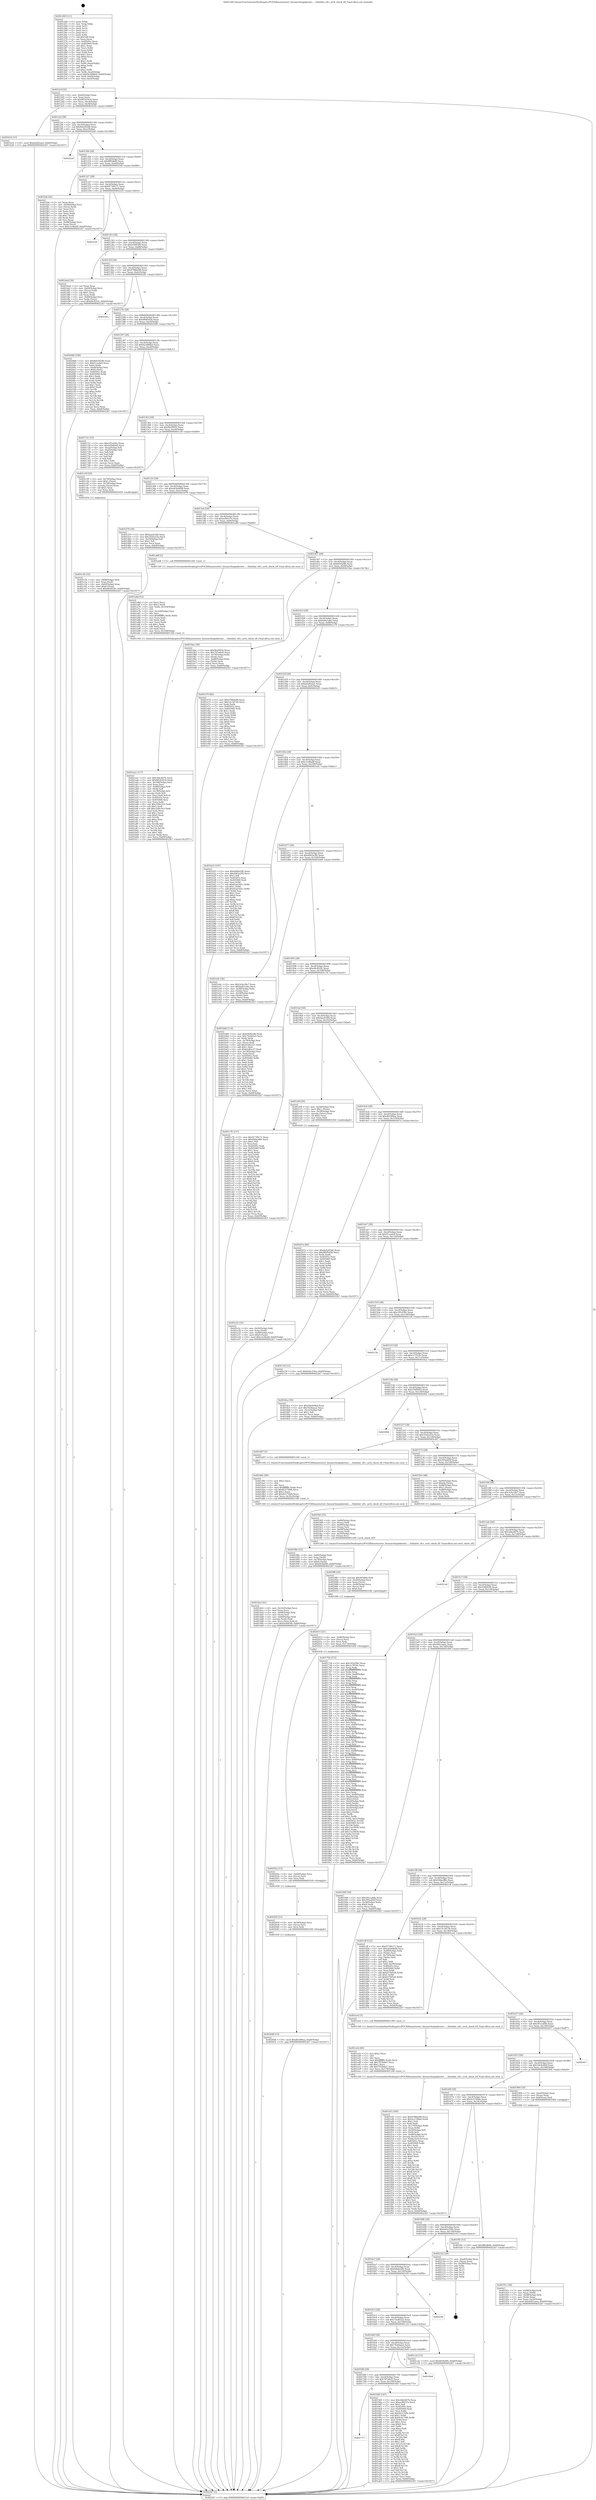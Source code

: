 digraph "0x401260" {
  label = "0x401260 (/mnt/c/Users/mathe/Desktop/tcc/POCII/binaries/extr_linuxarchmipskernel......fsbinfmt_elf.c_arch_check_elf_Final-ollvm.out::main(0))"
  labelloc = "t"
  node[shape=record]

  Entry [label="",width=0.3,height=0.3,shape=circle,fillcolor=black,style=filled]
  "0x4012cf" [label="{
     0x4012cf [32]\l
     | [instrs]\l
     &nbsp;&nbsp;0x4012cf \<+6\>: mov -0xb0(%rbp),%eax\l
     &nbsp;&nbsp;0x4012d5 \<+2\>: mov %eax,%ecx\l
     &nbsp;&nbsp;0x4012d7 \<+6\>: sub $0x80183416,%ecx\l
     &nbsp;&nbsp;0x4012dd \<+6\>: mov %eax,-0xc4(%rbp)\l
     &nbsp;&nbsp;0x4012e3 \<+6\>: mov %ecx,-0xc8(%rbp)\l
     &nbsp;&nbsp;0x4012e9 \<+6\>: je 0000000000401b16 \<main+0x8b6\>\l
  }"]
  "0x401b16" [label="{
     0x401b16 [15]\l
     | [instrs]\l
     &nbsp;&nbsp;0x401b16 \<+10\>: movl $0xbd282aa5,-0xb0(%rbp)\l
     &nbsp;&nbsp;0x401b20 \<+5\>: jmp 00000000004022b7 \<main+0x1057\>\l
  }"]
  "0x4012ef" [label="{
     0x4012ef [28]\l
     | [instrs]\l
     &nbsp;&nbsp;0x4012ef \<+5\>: jmp 00000000004012f4 \<main+0x94\>\l
     &nbsp;&nbsp;0x4012f4 \<+6\>: mov -0xc4(%rbp),%eax\l
     &nbsp;&nbsp;0x4012fa \<+5\>: sub $0x8e6202d0,%eax\l
     &nbsp;&nbsp;0x4012ff \<+6\>: mov %eax,-0xcc(%rbp)\l
     &nbsp;&nbsp;0x401305 \<+6\>: je 00000000004022a0 \<main+0x1040\>\l
  }"]
  Exit [label="",width=0.3,height=0.3,shape=circle,fillcolor=black,style=filled,peripheries=2]
  "0x4022a0" [label="{
     0x4022a0\l
  }", style=dashed]
  "0x40130b" [label="{
     0x40130b [28]\l
     | [instrs]\l
     &nbsp;&nbsp;0x40130b \<+5\>: jmp 0000000000401310 \<main+0xb0\>\l
     &nbsp;&nbsp;0x401310 \<+6\>: mov -0xc4(%rbp),%eax\l
     &nbsp;&nbsp;0x401316 \<+5\>: sub $0x8ff5db06,%eax\l
     &nbsp;&nbsp;0x40131b \<+6\>: mov %eax,-0xd0(%rbp)\l
     &nbsp;&nbsp;0x401321 \<+6\>: je 0000000000401fab \<main+0xd4b\>\l
  }"]
  "0x402048" [label="{
     0x402048 [15]\l
     | [instrs]\l
     &nbsp;&nbsp;0x402048 \<+10\>: movl $0xdb54f6aa,-0xb0(%rbp)\l
     &nbsp;&nbsp;0x402052 \<+5\>: jmp 00000000004022b7 \<main+0x1057\>\l
  }"]
  "0x401fab" [label="{
     0x401fab [42]\l
     | [instrs]\l
     &nbsp;&nbsp;0x401fab \<+2\>: xor %eax,%eax\l
     &nbsp;&nbsp;0x401fad \<+4\>: mov -0x48(%rbp),%rcx\l
     &nbsp;&nbsp;0x401fb1 \<+2\>: mov (%rcx),%edx\l
     &nbsp;&nbsp;0x401fb3 \<+2\>: mov %eax,%esi\l
     &nbsp;&nbsp;0x401fb5 \<+2\>: sub %edx,%esi\l
     &nbsp;&nbsp;0x401fb7 \<+2\>: mov %eax,%edx\l
     &nbsp;&nbsp;0x401fb9 \<+3\>: sub $0x1,%edx\l
     &nbsp;&nbsp;0x401fbc \<+2\>: add %edx,%esi\l
     &nbsp;&nbsp;0x401fbe \<+2\>: sub %esi,%eax\l
     &nbsp;&nbsp;0x401fc0 \<+4\>: mov -0x48(%rbp),%rcx\l
     &nbsp;&nbsp;0x401fc4 \<+2\>: mov %eax,(%rcx)\l
     &nbsp;&nbsp;0x401fc6 \<+10\>: movl $0xc1e9ba6f,-0xb0(%rbp)\l
     &nbsp;&nbsp;0x401fd0 \<+5\>: jmp 00000000004022b7 \<main+0x1057\>\l
  }"]
  "0x401327" [label="{
     0x401327 [28]\l
     | [instrs]\l
     &nbsp;&nbsp;0x401327 \<+5\>: jmp 000000000040132c \<main+0xcc\>\l
     &nbsp;&nbsp;0x40132c \<+6\>: mov -0xc4(%rbp),%eax\l
     &nbsp;&nbsp;0x401332 \<+5\>: sub $0x91749c71,%eax\l
     &nbsp;&nbsp;0x401337 \<+6\>: mov %eax,-0xd4(%rbp)\l
     &nbsp;&nbsp;0x40133d \<+6\>: je 0000000000402220 \<main+0xfc0\>\l
  }"]
  "0x402039" [label="{
     0x402039 [15]\l
     | [instrs]\l
     &nbsp;&nbsp;0x402039 \<+4\>: mov -0x50(%rbp),%rcx\l
     &nbsp;&nbsp;0x40203d \<+3\>: mov (%rcx),%rcx\l
     &nbsp;&nbsp;0x402040 \<+3\>: mov %rcx,%rdi\l
     &nbsp;&nbsp;0x402043 \<+5\>: call 0000000000401030 \<free@plt\>\l
     | [calls]\l
     &nbsp;&nbsp;0x401030 \{1\} (unknown)\l
  }"]
  "0x402220" [label="{
     0x402220\l
  }", style=dashed]
  "0x401343" [label="{
     0x401343 [28]\l
     | [instrs]\l
     &nbsp;&nbsp;0x401343 \<+5\>: jmp 0000000000401348 \<main+0xe8\>\l
     &nbsp;&nbsp;0x401348 \<+6\>: mov -0xc4(%rbp),%eax\l
     &nbsp;&nbsp;0x40134e \<+5\>: sub $0x91f683f4,%eax\l
     &nbsp;&nbsp;0x401353 \<+6\>: mov %eax,-0xd8(%rbp)\l
     &nbsp;&nbsp;0x401359 \<+6\>: je 0000000000401ded \<main+0xb8d\>\l
  }"]
  "0x40202a" [label="{
     0x40202a [15]\l
     | [instrs]\l
     &nbsp;&nbsp;0x40202a \<+4\>: mov -0x68(%rbp),%rcx\l
     &nbsp;&nbsp;0x40202e \<+3\>: mov (%rcx),%rcx\l
     &nbsp;&nbsp;0x402031 \<+3\>: mov %rcx,%rdi\l
     &nbsp;&nbsp;0x402034 \<+5\>: call 0000000000401030 \<free@plt\>\l
     | [calls]\l
     &nbsp;&nbsp;0x401030 \{1\} (unknown)\l
  }"]
  "0x401ded" [label="{
     0x401ded [34]\l
     | [instrs]\l
     &nbsp;&nbsp;0x401ded \<+2\>: xor %eax,%eax\l
     &nbsp;&nbsp;0x401def \<+4\>: mov -0x60(%rbp),%rcx\l
     &nbsp;&nbsp;0x401df3 \<+2\>: mov (%rcx),%edx\l
     &nbsp;&nbsp;0x401df5 \<+3\>: sub $0x1,%eax\l
     &nbsp;&nbsp;0x401df8 \<+2\>: sub %eax,%edx\l
     &nbsp;&nbsp;0x401dfa \<+4\>: mov -0x60(%rbp),%rcx\l
     &nbsp;&nbsp;0x401dfe \<+2\>: mov %edx,(%rcx)\l
     &nbsp;&nbsp;0x401e00 \<+10\>: movl $0xd4c822fc,-0xb0(%rbp)\l
     &nbsp;&nbsp;0x401e0a \<+5\>: jmp 00000000004022b7 \<main+0x1057\>\l
  }"]
  "0x40135f" [label="{
     0x40135f [28]\l
     | [instrs]\l
     &nbsp;&nbsp;0x40135f \<+5\>: jmp 0000000000401364 \<main+0x104\>\l
     &nbsp;&nbsp;0x401364 \<+6\>: mov -0xc4(%rbp),%eax\l
     &nbsp;&nbsp;0x40136a \<+5\>: sub $0x9788dc88,%eax\l
     &nbsp;&nbsp;0x40136f \<+6\>: mov %eax,-0xdc(%rbp)\l
     &nbsp;&nbsp;0x401375 \<+6\>: je 0000000000402245 \<main+0xfe5\>\l
  }"]
  "0x402015" [label="{
     0x402015 [21]\l
     | [instrs]\l
     &nbsp;&nbsp;0x402015 \<+4\>: mov -0x80(%rbp),%rcx\l
     &nbsp;&nbsp;0x402019 \<+3\>: mov (%rcx),%rcx\l
     &nbsp;&nbsp;0x40201c \<+3\>: mov %rcx,%rdi\l
     &nbsp;&nbsp;0x40201f \<+6\>: mov %eax,-0x174(%rbp)\l
     &nbsp;&nbsp;0x402025 \<+5\>: call 0000000000401030 \<free@plt\>\l
     | [calls]\l
     &nbsp;&nbsp;0x401030 \{1\} (unknown)\l
  }"]
  "0x402245" [label="{
     0x402245\l
  }", style=dashed]
  "0x40137b" [label="{
     0x40137b [28]\l
     | [instrs]\l
     &nbsp;&nbsp;0x40137b \<+5\>: jmp 0000000000401380 \<main+0x120\>\l
     &nbsp;&nbsp;0x401380 \<+6\>: mov -0xc4(%rbp),%eax\l
     &nbsp;&nbsp;0x401386 \<+5\>: sub $0x980f5d26,%eax\l
     &nbsp;&nbsp;0x40138b \<+6\>: mov %eax,-0xe0(%rbp)\l
     &nbsp;&nbsp;0x401391 \<+6\>: je 00000000004020d0 \<main+0xe70\>\l
  }"]
  "0x401ff8" [label="{
     0x401ff8 [29]\l
     | [instrs]\l
     &nbsp;&nbsp;0x401ff8 \<+10\>: movabs $0x4030b6,%rdi\l
     &nbsp;&nbsp;0x402002 \<+4\>: mov -0x40(%rbp),%rcx\l
     &nbsp;&nbsp;0x402006 \<+2\>: mov %eax,(%rcx)\l
     &nbsp;&nbsp;0x402008 \<+4\>: mov -0x40(%rbp),%rcx\l
     &nbsp;&nbsp;0x40200c \<+2\>: mov (%rcx),%esi\l
     &nbsp;&nbsp;0x40200e \<+2\>: mov $0x0,%al\l
     &nbsp;&nbsp;0x402010 \<+5\>: call 0000000000401040 \<printf@plt\>\l
     | [calls]\l
     &nbsp;&nbsp;0x401040 \{1\} (unknown)\l
  }"]
  "0x4020d0" [label="{
     0x4020d0 [100]\l
     | [instrs]\l
     &nbsp;&nbsp;0x4020d0 \<+5\>: mov $0x8e6202d0,%eax\l
     &nbsp;&nbsp;0x4020d5 \<+5\>: mov $0xf1caafe9,%ecx\l
     &nbsp;&nbsp;0x4020da \<+2\>: xor %edx,%edx\l
     &nbsp;&nbsp;0x4020dc \<+7\>: mov -0xa8(%rbp),%rsi\l
     &nbsp;&nbsp;0x4020e3 \<+6\>: movl $0x0,(%rsi)\l
     &nbsp;&nbsp;0x4020e9 \<+7\>: mov 0x40505c,%edi\l
     &nbsp;&nbsp;0x4020f0 \<+8\>: mov 0x405060,%r8d\l
     &nbsp;&nbsp;0x4020f8 \<+3\>: sub $0x1,%edx\l
     &nbsp;&nbsp;0x4020fb \<+3\>: mov %edi,%r9d\l
     &nbsp;&nbsp;0x4020fe \<+3\>: add %edx,%r9d\l
     &nbsp;&nbsp;0x402101 \<+4\>: imul %r9d,%edi\l
     &nbsp;&nbsp;0x402105 \<+3\>: and $0x1,%edi\l
     &nbsp;&nbsp;0x402108 \<+3\>: cmp $0x0,%edi\l
     &nbsp;&nbsp;0x40210b \<+4\>: sete %r10b\l
     &nbsp;&nbsp;0x40210f \<+4\>: cmp $0xa,%r8d\l
     &nbsp;&nbsp;0x402113 \<+4\>: setl %r11b\l
     &nbsp;&nbsp;0x402117 \<+3\>: mov %r10b,%bl\l
     &nbsp;&nbsp;0x40211a \<+3\>: and %r11b,%bl\l
     &nbsp;&nbsp;0x40211d \<+3\>: xor %r11b,%r10b\l
     &nbsp;&nbsp;0x402120 \<+3\>: or %r10b,%bl\l
     &nbsp;&nbsp;0x402123 \<+3\>: test $0x1,%bl\l
     &nbsp;&nbsp;0x402126 \<+3\>: cmovne %ecx,%eax\l
     &nbsp;&nbsp;0x402129 \<+6\>: mov %eax,-0xb0(%rbp)\l
     &nbsp;&nbsp;0x40212f \<+5\>: jmp 00000000004022b7 \<main+0x1057\>\l
  }"]
  "0x401397" [label="{
     0x401397 [28]\l
     | [instrs]\l
     &nbsp;&nbsp;0x401397 \<+5\>: jmp 000000000040139c \<main+0x13c\>\l
     &nbsp;&nbsp;0x40139c \<+6\>: mov -0xc4(%rbp),%eax\l
     &nbsp;&nbsp;0x4013a2 \<+5\>: sub $0x9a3486bd,%eax\l
     &nbsp;&nbsp;0x4013a7 \<+6\>: mov %eax,-0xe4(%rbp)\l
     &nbsp;&nbsp;0x4013ad \<+6\>: je 0000000000401721 \<main+0x4c1\>\l
  }"]
  "0x401ef3" [label="{
     0x401ef3 [169]\l
     | [instrs]\l
     &nbsp;&nbsp;0x401ef3 \<+5\>: mov $0x9788dc88,%ecx\l
     &nbsp;&nbsp;0x401ef8 \<+5\>: mov $0x5e1108de,%edx\l
     &nbsp;&nbsp;0x401efd \<+3\>: mov $0x1,%sil\l
     &nbsp;&nbsp;0x401f00 \<+2\>: xor %edi,%edi\l
     &nbsp;&nbsp;0x401f02 \<+7\>: mov -0x170(%rbp),%r8d\l
     &nbsp;&nbsp;0x401f09 \<+4\>: imul %eax,%r8d\l
     &nbsp;&nbsp;0x401f0d \<+4\>: mov -0x50(%rbp),%r9\l
     &nbsp;&nbsp;0x401f11 \<+3\>: mov (%r9),%r9\l
     &nbsp;&nbsp;0x401f14 \<+4\>: mov -0x48(%rbp),%r10\l
     &nbsp;&nbsp;0x401f18 \<+3\>: movslq (%r10),%r10\l
     &nbsp;&nbsp;0x401f1b \<+4\>: mov %r8d,(%r9,%r10,4)\l
     &nbsp;&nbsp;0x401f1f \<+7\>: mov 0x40505c,%eax\l
     &nbsp;&nbsp;0x401f26 \<+8\>: mov 0x405060,%r8d\l
     &nbsp;&nbsp;0x401f2e \<+3\>: sub $0x1,%edi\l
     &nbsp;&nbsp;0x401f31 \<+3\>: mov %eax,%r11d\l
     &nbsp;&nbsp;0x401f34 \<+3\>: add %edi,%r11d\l
     &nbsp;&nbsp;0x401f37 \<+4\>: imul %r11d,%eax\l
     &nbsp;&nbsp;0x401f3b \<+3\>: and $0x1,%eax\l
     &nbsp;&nbsp;0x401f3e \<+3\>: cmp $0x0,%eax\l
     &nbsp;&nbsp;0x401f41 \<+3\>: sete %bl\l
     &nbsp;&nbsp;0x401f44 \<+4\>: cmp $0xa,%r8d\l
     &nbsp;&nbsp;0x401f48 \<+4\>: setl %r14b\l
     &nbsp;&nbsp;0x401f4c \<+3\>: mov %bl,%r15b\l
     &nbsp;&nbsp;0x401f4f \<+4\>: xor $0xff,%r15b\l
     &nbsp;&nbsp;0x401f53 \<+3\>: mov %r14b,%r12b\l
     &nbsp;&nbsp;0x401f56 \<+4\>: xor $0xff,%r12b\l
     &nbsp;&nbsp;0x401f5a \<+4\>: xor $0x1,%sil\l
     &nbsp;&nbsp;0x401f5e \<+3\>: mov %r15b,%r13b\l
     &nbsp;&nbsp;0x401f61 \<+4\>: and $0xff,%r13b\l
     &nbsp;&nbsp;0x401f65 \<+3\>: and %sil,%bl\l
     &nbsp;&nbsp;0x401f68 \<+3\>: mov %r12b,%al\l
     &nbsp;&nbsp;0x401f6b \<+2\>: and $0xff,%al\l
     &nbsp;&nbsp;0x401f6d \<+3\>: and %sil,%r14b\l
     &nbsp;&nbsp;0x401f70 \<+3\>: or %bl,%r13b\l
     &nbsp;&nbsp;0x401f73 \<+3\>: or %r14b,%al\l
     &nbsp;&nbsp;0x401f76 \<+3\>: xor %al,%r13b\l
     &nbsp;&nbsp;0x401f79 \<+3\>: or %r12b,%r15b\l
     &nbsp;&nbsp;0x401f7c \<+4\>: xor $0xff,%r15b\l
     &nbsp;&nbsp;0x401f80 \<+4\>: or $0x1,%sil\l
     &nbsp;&nbsp;0x401f84 \<+3\>: and %sil,%r15b\l
     &nbsp;&nbsp;0x401f87 \<+3\>: or %r15b,%r13b\l
     &nbsp;&nbsp;0x401f8a \<+4\>: test $0x1,%r13b\l
     &nbsp;&nbsp;0x401f8e \<+3\>: cmovne %edx,%ecx\l
     &nbsp;&nbsp;0x401f91 \<+6\>: mov %ecx,-0xb0(%rbp)\l
     &nbsp;&nbsp;0x401f97 \<+5\>: jmp 00000000004022b7 \<main+0x1057\>\l
  }"]
  "0x401721" [label="{
     0x401721 [53]\l
     | [instrs]\l
     &nbsp;&nbsp;0x401721 \<+5\>: mov $0x181ef36c,%eax\l
     &nbsp;&nbsp;0x401726 \<+5\>: mov $0x420bfc60,%ecx\l
     &nbsp;&nbsp;0x40172b \<+6\>: mov -0xaa(%rbp),%dl\l
     &nbsp;&nbsp;0x401731 \<+7\>: mov -0xa9(%rbp),%sil\l
     &nbsp;&nbsp;0x401738 \<+3\>: mov %dl,%dil\l
     &nbsp;&nbsp;0x40173b \<+3\>: and %sil,%dil\l
     &nbsp;&nbsp;0x40173e \<+3\>: xor %sil,%dl\l
     &nbsp;&nbsp;0x401741 \<+3\>: or %dl,%dil\l
     &nbsp;&nbsp;0x401744 \<+4\>: test $0x1,%dil\l
     &nbsp;&nbsp;0x401748 \<+3\>: cmovne %ecx,%eax\l
     &nbsp;&nbsp;0x40174b \<+6\>: mov %eax,-0xb0(%rbp)\l
     &nbsp;&nbsp;0x401751 \<+5\>: jmp 00000000004022b7 \<main+0x1057\>\l
  }"]
  "0x4013b3" [label="{
     0x4013b3 [28]\l
     | [instrs]\l
     &nbsp;&nbsp;0x4013b3 \<+5\>: jmp 00000000004013b8 \<main+0x158\>\l
     &nbsp;&nbsp;0x4013b8 \<+6\>: mov -0xc4(%rbp),%eax\l
     &nbsp;&nbsp;0x4013be \<+5\>: sub $0x9b2f9f16,%eax\l
     &nbsp;&nbsp;0x4013c3 \<+6\>: mov %eax,-0xe8(%rbp)\l
     &nbsp;&nbsp;0x4013c9 \<+6\>: je 0000000000401c39 \<main+0x9d9\>\l
  }"]
  "0x4022b7" [label="{
     0x4022b7 [5]\l
     | [instrs]\l
     &nbsp;&nbsp;0x4022b7 \<+5\>: jmp 00000000004012cf \<main+0x6f\>\l
  }"]
  "0x401260" [label="{
     0x401260 [111]\l
     | [instrs]\l
     &nbsp;&nbsp;0x401260 \<+1\>: push %rbp\l
     &nbsp;&nbsp;0x401261 \<+3\>: mov %rsp,%rbp\l
     &nbsp;&nbsp;0x401264 \<+2\>: push %r15\l
     &nbsp;&nbsp;0x401266 \<+2\>: push %r14\l
     &nbsp;&nbsp;0x401268 \<+2\>: push %r13\l
     &nbsp;&nbsp;0x40126a \<+2\>: push %r12\l
     &nbsp;&nbsp;0x40126c \<+1\>: push %rbx\l
     &nbsp;&nbsp;0x40126d \<+7\>: sub $0x168,%rsp\l
     &nbsp;&nbsp;0x401274 \<+2\>: xor %eax,%eax\l
     &nbsp;&nbsp;0x401276 \<+7\>: mov 0x40505c,%ecx\l
     &nbsp;&nbsp;0x40127d \<+7\>: mov 0x405060,%edx\l
     &nbsp;&nbsp;0x401284 \<+3\>: sub $0x1,%eax\l
     &nbsp;&nbsp;0x401287 \<+3\>: mov %ecx,%r8d\l
     &nbsp;&nbsp;0x40128a \<+3\>: add %eax,%r8d\l
     &nbsp;&nbsp;0x40128d \<+4\>: imul %r8d,%ecx\l
     &nbsp;&nbsp;0x401291 \<+3\>: and $0x1,%ecx\l
     &nbsp;&nbsp;0x401294 \<+3\>: cmp $0x0,%ecx\l
     &nbsp;&nbsp;0x401297 \<+4\>: sete %r9b\l
     &nbsp;&nbsp;0x40129b \<+4\>: and $0x1,%r9b\l
     &nbsp;&nbsp;0x40129f \<+7\>: mov %r9b,-0xaa(%rbp)\l
     &nbsp;&nbsp;0x4012a6 \<+3\>: cmp $0xa,%edx\l
     &nbsp;&nbsp;0x4012a9 \<+4\>: setl %r9b\l
     &nbsp;&nbsp;0x4012ad \<+4\>: and $0x1,%r9b\l
     &nbsp;&nbsp;0x4012b1 \<+7\>: mov %r9b,-0xa9(%rbp)\l
     &nbsp;&nbsp;0x4012b8 \<+10\>: movl $0x9a3486bd,-0xb0(%rbp)\l
     &nbsp;&nbsp;0x4012c2 \<+6\>: mov %edi,-0xb4(%rbp)\l
     &nbsp;&nbsp;0x4012c8 \<+7\>: mov %rsi,-0xc0(%rbp)\l
  }"]
  "0x401ecb" [label="{
     0x401ecb [40]\l
     | [instrs]\l
     &nbsp;&nbsp;0x401ecb \<+5\>: mov $0x2,%ecx\l
     &nbsp;&nbsp;0x401ed0 \<+1\>: cltd\l
     &nbsp;&nbsp;0x401ed1 \<+2\>: idiv %ecx\l
     &nbsp;&nbsp;0x401ed3 \<+6\>: imul $0xfffffffe,%edx,%ecx\l
     &nbsp;&nbsp;0x401ed9 \<+6\>: sub $0x7f33b4d7,%ecx\l
     &nbsp;&nbsp;0x401edf \<+3\>: add $0x1,%ecx\l
     &nbsp;&nbsp;0x401ee2 \<+6\>: add $0x7f33b4d7,%ecx\l
     &nbsp;&nbsp;0x401ee8 \<+6\>: mov %ecx,-0x170(%rbp)\l
     &nbsp;&nbsp;0x401eee \<+5\>: call 0000000000401160 \<next_i\>\l
     | [calls]\l
     &nbsp;&nbsp;0x401160 \{1\} (/mnt/c/Users/mathe/Desktop/tcc/POCII/binaries/extr_linuxarchmipskernel......fsbinfmt_elf.c_arch_check_elf_Final-ollvm.out::next_i)\l
  }"]
  "0x401c39" [label="{
     0x401c39 [29]\l
     | [instrs]\l
     &nbsp;&nbsp;0x401c39 \<+4\>: mov -0x70(%rbp),%rax\l
     &nbsp;&nbsp;0x401c3d \<+6\>: movl $0x1,(%rax)\l
     &nbsp;&nbsp;0x401c43 \<+4\>: mov -0x70(%rbp),%rax\l
     &nbsp;&nbsp;0x401c47 \<+3\>: movslq (%rax),%rax\l
     &nbsp;&nbsp;0x401c4a \<+4\>: shl $0x2,%rax\l
     &nbsp;&nbsp;0x401c4e \<+3\>: mov %rax,%rdi\l
     &nbsp;&nbsp;0x401c51 \<+5\>: call 0000000000401050 \<malloc@plt\>\l
     | [calls]\l
     &nbsp;&nbsp;0x401050 \{1\} (unknown)\l
  }"]
  "0x4013cf" [label="{
     0x4013cf [28]\l
     | [instrs]\l
     &nbsp;&nbsp;0x4013cf \<+5\>: jmp 00000000004013d4 \<main+0x174\>\l
     &nbsp;&nbsp;0x4013d4 \<+6\>: mov -0xc4(%rbp),%eax\l
     &nbsp;&nbsp;0x4013da \<+5\>: sub $0xab5bdb9d,%eax\l
     &nbsp;&nbsp;0x4013df \<+6\>: mov %eax,-0xec(%rbp)\l
     &nbsp;&nbsp;0x4013e5 \<+6\>: je 0000000000401d79 \<main+0xb19\>\l
  }"]
  "0x401e2c" [label="{
     0x401e2c [32]\l
     | [instrs]\l
     &nbsp;&nbsp;0x401e2c \<+4\>: mov -0x50(%rbp),%rdi\l
     &nbsp;&nbsp;0x401e30 \<+3\>: mov %rax,(%rdi)\l
     &nbsp;&nbsp;0x401e33 \<+4\>: mov -0x48(%rbp),%rax\l
     &nbsp;&nbsp;0x401e37 \<+6\>: movl $0x0,(%rax)\l
     &nbsp;&nbsp;0x401e3d \<+10\>: movl $0xc1e9ba6f,-0xb0(%rbp)\l
     &nbsp;&nbsp;0x401e47 \<+5\>: jmp 00000000004022b7 \<main+0x1057\>\l
  }"]
  "0x401d79" [label="{
     0x401d79 [30]\l
     | [instrs]\l
     &nbsp;&nbsp;0x401d79 \<+5\>: mov $0xdae41bfd,%eax\l
     &nbsp;&nbsp;0x401d7e \<+5\>: mov $0x35d2a53a,%ecx\l
     &nbsp;&nbsp;0x401d83 \<+3\>: mov -0x29(%rbp),%dl\l
     &nbsp;&nbsp;0x401d86 \<+3\>: test $0x1,%dl\l
     &nbsp;&nbsp;0x401d89 \<+3\>: cmovne %ecx,%eax\l
     &nbsp;&nbsp;0x401d8c \<+6\>: mov %eax,-0xb0(%rbp)\l
     &nbsp;&nbsp;0x401d92 \<+5\>: jmp 00000000004022b7 \<main+0x1057\>\l
  }"]
  "0x4013eb" [label="{
     0x4013eb [28]\l
     | [instrs]\l
     &nbsp;&nbsp;0x4013eb \<+5\>: jmp 00000000004013f0 \<main+0x190\>\l
     &nbsp;&nbsp;0x4013f0 \<+6\>: mov -0xc4(%rbp),%eax\l
     &nbsp;&nbsp;0x4013f6 \<+5\>: sub $0xacf8537e,%eax\l
     &nbsp;&nbsp;0x4013fb \<+6\>: mov %eax,-0xf0(%rbp)\l
     &nbsp;&nbsp;0x401401 \<+6\>: je 0000000000401a68 \<main+0x808\>\l
  }"]
  "0x401dc4" [label="{
     0x401dc4 [41]\l
     | [instrs]\l
     &nbsp;&nbsp;0x401dc4 \<+6\>: mov -0x16c(%rbp),%ecx\l
     &nbsp;&nbsp;0x401dca \<+3\>: imul %eax,%ecx\l
     &nbsp;&nbsp;0x401dcd \<+4\>: mov -0x68(%rbp),%rsi\l
     &nbsp;&nbsp;0x401dd1 \<+3\>: mov (%rsi),%rsi\l
     &nbsp;&nbsp;0x401dd4 \<+4\>: mov -0x60(%rbp),%rdi\l
     &nbsp;&nbsp;0x401dd8 \<+3\>: movslq (%rdi),%rdi\l
     &nbsp;&nbsp;0x401ddb \<+3\>: mov %ecx,(%rsi,%rdi,4)\l
     &nbsp;&nbsp;0x401dde \<+10\>: movl $0x91f683f4,-0xb0(%rbp)\l
     &nbsp;&nbsp;0x401de8 \<+5\>: jmp 00000000004022b7 \<main+0x1057\>\l
  }"]
  "0x401a68" [label="{
     0x401a68 [5]\l
     | [instrs]\l
     &nbsp;&nbsp;0x401a68 \<+5\>: call 0000000000401160 \<next_i\>\l
     | [calls]\l
     &nbsp;&nbsp;0x401160 \{1\} (/mnt/c/Users/mathe/Desktop/tcc/POCII/binaries/extr_linuxarchmipskernel......fsbinfmt_elf.c_arch_check_elf_Final-ollvm.out::next_i)\l
  }"]
  "0x401407" [label="{
     0x401407 [28]\l
     | [instrs]\l
     &nbsp;&nbsp;0x401407 \<+5\>: jmp 000000000040140c \<main+0x1ac\>\l
     &nbsp;&nbsp;0x40140c \<+6\>: mov -0xc4(%rbp),%eax\l
     &nbsp;&nbsp;0x401412 \<+5\>: sub $0xb63faf46,%eax\l
     &nbsp;&nbsp;0x401417 \<+6\>: mov %eax,-0xf4(%rbp)\l
     &nbsp;&nbsp;0x40141d \<+6\>: je 00000000004019ae \<main+0x74e\>\l
  }"]
  "0x401d9c" [label="{
     0x401d9c [40]\l
     | [instrs]\l
     &nbsp;&nbsp;0x401d9c \<+5\>: mov $0x2,%ecx\l
     &nbsp;&nbsp;0x401da1 \<+1\>: cltd\l
     &nbsp;&nbsp;0x401da2 \<+2\>: idiv %ecx\l
     &nbsp;&nbsp;0x401da4 \<+6\>: imul $0xfffffffe,%edx,%ecx\l
     &nbsp;&nbsp;0x401daa \<+6\>: sub $0x82575bf6,%ecx\l
     &nbsp;&nbsp;0x401db0 \<+3\>: add $0x1,%ecx\l
     &nbsp;&nbsp;0x401db3 \<+6\>: add $0x82575bf6,%ecx\l
     &nbsp;&nbsp;0x401db9 \<+6\>: mov %ecx,-0x16c(%rbp)\l
     &nbsp;&nbsp;0x401dbf \<+5\>: call 0000000000401160 \<next_i\>\l
     | [calls]\l
     &nbsp;&nbsp;0x401160 \{1\} (/mnt/c/Users/mathe/Desktop/tcc/POCII/binaries/extr_linuxarchmipskernel......fsbinfmt_elf.c_arch_check_elf_Final-ollvm.out::next_i)\l
  }"]
  "0x4019ae" [label="{
     0x4019ae [39]\l
     | [instrs]\l
     &nbsp;&nbsp;0x4019ae \<+5\>: mov $0x9b2f9f16,%eax\l
     &nbsp;&nbsp;0x4019b3 \<+5\>: mov $0x787a8cf3,%ecx\l
     &nbsp;&nbsp;0x4019b8 \<+4\>: mov -0x78(%rbp),%rdx\l
     &nbsp;&nbsp;0x4019bc \<+2\>: mov (%rdx),%esi\l
     &nbsp;&nbsp;0x4019be \<+7\>: mov -0x88(%rbp),%rdx\l
     &nbsp;&nbsp;0x4019c5 \<+2\>: cmp (%rdx),%esi\l
     &nbsp;&nbsp;0x4019c7 \<+3\>: cmovl %ecx,%eax\l
     &nbsp;&nbsp;0x4019ca \<+6\>: mov %eax,-0xb0(%rbp)\l
     &nbsp;&nbsp;0x4019d0 \<+5\>: jmp 00000000004022b7 \<main+0x1057\>\l
  }"]
  "0x401423" [label="{
     0x401423 [28]\l
     | [instrs]\l
     &nbsp;&nbsp;0x401423 \<+5\>: jmp 0000000000401428 \<main+0x1c8\>\l
     &nbsp;&nbsp;0x401428 \<+6\>: mov -0xc4(%rbp),%eax\l
     &nbsp;&nbsp;0x40142e \<+5\>: sub $0xba8e1abe,%eax\l
     &nbsp;&nbsp;0x401433 \<+6\>: mov %eax,-0xf8(%rbp)\l
     &nbsp;&nbsp;0x401439 \<+6\>: je 0000000000401e70 \<main+0xc10\>\l
  }"]
  "0x401c56" [label="{
     0x401c56 [32]\l
     | [instrs]\l
     &nbsp;&nbsp;0x401c56 \<+4\>: mov -0x68(%rbp),%rdi\l
     &nbsp;&nbsp;0x401c5a \<+3\>: mov %rax,(%rdi)\l
     &nbsp;&nbsp;0x401c5d \<+4\>: mov -0x60(%rbp),%rax\l
     &nbsp;&nbsp;0x401c61 \<+6\>: movl $0x0,(%rax)\l
     &nbsp;&nbsp;0x401c67 \<+10\>: movl $0xd4c822fc,-0xb0(%rbp)\l
     &nbsp;&nbsp;0x401c71 \<+5\>: jmp 00000000004022b7 \<main+0x1057\>\l
  }"]
  "0x401e70" [label="{
     0x401e70 [86]\l
     | [instrs]\l
     &nbsp;&nbsp;0x401e70 \<+5\>: mov $0x9788dc88,%eax\l
     &nbsp;&nbsp;0x401e75 \<+5\>: mov $0x53c3d130,%ecx\l
     &nbsp;&nbsp;0x401e7a \<+2\>: xor %edx,%edx\l
     &nbsp;&nbsp;0x401e7c \<+7\>: mov 0x40505c,%esi\l
     &nbsp;&nbsp;0x401e83 \<+7\>: mov 0x405060,%edi\l
     &nbsp;&nbsp;0x401e8a \<+3\>: sub $0x1,%edx\l
     &nbsp;&nbsp;0x401e8d \<+3\>: mov %esi,%r8d\l
     &nbsp;&nbsp;0x401e90 \<+3\>: add %edx,%r8d\l
     &nbsp;&nbsp;0x401e93 \<+4\>: imul %r8d,%esi\l
     &nbsp;&nbsp;0x401e97 \<+3\>: and $0x1,%esi\l
     &nbsp;&nbsp;0x401e9a \<+3\>: cmp $0x0,%esi\l
     &nbsp;&nbsp;0x401e9d \<+4\>: sete %r9b\l
     &nbsp;&nbsp;0x401ea1 \<+3\>: cmp $0xa,%edi\l
     &nbsp;&nbsp;0x401ea4 \<+4\>: setl %r10b\l
     &nbsp;&nbsp;0x401ea8 \<+3\>: mov %r9b,%r11b\l
     &nbsp;&nbsp;0x401eab \<+3\>: and %r10b,%r11b\l
     &nbsp;&nbsp;0x401eae \<+3\>: xor %r10b,%r9b\l
     &nbsp;&nbsp;0x401eb1 \<+3\>: or %r9b,%r11b\l
     &nbsp;&nbsp;0x401eb4 \<+4\>: test $0x1,%r11b\l
     &nbsp;&nbsp;0x401eb8 \<+3\>: cmovne %ecx,%eax\l
     &nbsp;&nbsp;0x401ebb \<+6\>: mov %eax,-0xb0(%rbp)\l
     &nbsp;&nbsp;0x401ec1 \<+5\>: jmp 00000000004022b7 \<main+0x1057\>\l
  }"]
  "0x40143f" [label="{
     0x40143f [28]\l
     | [instrs]\l
     &nbsp;&nbsp;0x40143f \<+5\>: jmp 0000000000401444 \<main+0x1e4\>\l
     &nbsp;&nbsp;0x401444 \<+6\>: mov -0xc4(%rbp),%eax\l
     &nbsp;&nbsp;0x40144a \<+5\>: sub $0xbd282aa5,%eax\l
     &nbsp;&nbsp;0x40144f \<+6\>: mov %eax,-0xfc(%rbp)\l
     &nbsp;&nbsp;0x401455 \<+6\>: je 0000000000401b25 \<main+0x8c5\>\l
  }"]
  "0x401aa1" [label="{
     0x401aa1 [117]\l
     | [instrs]\l
     &nbsp;&nbsp;0x401aa1 \<+5\>: mov $0x3ddc407b,%ecx\l
     &nbsp;&nbsp;0x401aa6 \<+5\>: mov $0x80183416,%edx\l
     &nbsp;&nbsp;0x401aab \<+6\>: mov -0x168(%rbp),%esi\l
     &nbsp;&nbsp;0x401ab1 \<+3\>: imul %eax,%esi\l
     &nbsp;&nbsp;0x401ab4 \<+4\>: mov -0x80(%rbp),%r8\l
     &nbsp;&nbsp;0x401ab8 \<+3\>: mov (%r8),%r8\l
     &nbsp;&nbsp;0x401abb \<+4\>: mov -0x78(%rbp),%r9\l
     &nbsp;&nbsp;0x401abf \<+3\>: movslq (%r9),%r9\l
     &nbsp;&nbsp;0x401ac2 \<+4\>: mov %esi,(%r8,%r9,4)\l
     &nbsp;&nbsp;0x401ac6 \<+7\>: mov 0x40505c,%eax\l
     &nbsp;&nbsp;0x401acd \<+7\>: mov 0x405060,%esi\l
     &nbsp;&nbsp;0x401ad4 \<+2\>: mov %eax,%edi\l
     &nbsp;&nbsp;0x401ad6 \<+6\>: sub $0x25f6c5e3,%edi\l
     &nbsp;&nbsp;0x401adc \<+3\>: sub $0x1,%edi\l
     &nbsp;&nbsp;0x401adf \<+6\>: add $0x25f6c5e3,%edi\l
     &nbsp;&nbsp;0x401ae5 \<+3\>: imul %edi,%eax\l
     &nbsp;&nbsp;0x401ae8 \<+3\>: and $0x1,%eax\l
     &nbsp;&nbsp;0x401aeb \<+3\>: cmp $0x0,%eax\l
     &nbsp;&nbsp;0x401aee \<+4\>: sete %r10b\l
     &nbsp;&nbsp;0x401af2 \<+3\>: cmp $0xa,%esi\l
     &nbsp;&nbsp;0x401af5 \<+4\>: setl %r11b\l
     &nbsp;&nbsp;0x401af9 \<+3\>: mov %r10b,%bl\l
     &nbsp;&nbsp;0x401afc \<+3\>: and %r11b,%bl\l
     &nbsp;&nbsp;0x401aff \<+3\>: xor %r11b,%r10b\l
     &nbsp;&nbsp;0x401b02 \<+3\>: or %r10b,%bl\l
     &nbsp;&nbsp;0x401b05 \<+3\>: test $0x1,%bl\l
     &nbsp;&nbsp;0x401b08 \<+3\>: cmovne %edx,%ecx\l
     &nbsp;&nbsp;0x401b0b \<+6\>: mov %ecx,-0xb0(%rbp)\l
     &nbsp;&nbsp;0x401b11 \<+5\>: jmp 00000000004022b7 \<main+0x1057\>\l
  }"]
  "0x401b25" [label="{
     0x401b25 [147]\l
     | [instrs]\l
     &nbsp;&nbsp;0x401b25 \<+5\>: mov $0x64b6a5fb,%eax\l
     &nbsp;&nbsp;0x401b2a \<+5\>: mov $0xd063a3f4,%ecx\l
     &nbsp;&nbsp;0x401b2f \<+2\>: mov $0x1,%dl\l
     &nbsp;&nbsp;0x401b31 \<+7\>: mov 0x40505c,%esi\l
     &nbsp;&nbsp;0x401b38 \<+7\>: mov 0x405060,%edi\l
     &nbsp;&nbsp;0x401b3f \<+3\>: mov %esi,%r8d\l
     &nbsp;&nbsp;0x401b42 \<+7\>: sub $0x43ae3d1c,%r8d\l
     &nbsp;&nbsp;0x401b49 \<+4\>: sub $0x1,%r8d\l
     &nbsp;&nbsp;0x401b4d \<+7\>: add $0x43ae3d1c,%r8d\l
     &nbsp;&nbsp;0x401b54 \<+4\>: imul %r8d,%esi\l
     &nbsp;&nbsp;0x401b58 \<+3\>: and $0x1,%esi\l
     &nbsp;&nbsp;0x401b5b \<+3\>: cmp $0x0,%esi\l
     &nbsp;&nbsp;0x401b5e \<+4\>: sete %r9b\l
     &nbsp;&nbsp;0x401b62 \<+3\>: cmp $0xa,%edi\l
     &nbsp;&nbsp;0x401b65 \<+4\>: setl %r10b\l
     &nbsp;&nbsp;0x401b69 \<+3\>: mov %r9b,%r11b\l
     &nbsp;&nbsp;0x401b6c \<+4\>: xor $0xff,%r11b\l
     &nbsp;&nbsp;0x401b70 \<+3\>: mov %r10b,%bl\l
     &nbsp;&nbsp;0x401b73 \<+3\>: xor $0xff,%bl\l
     &nbsp;&nbsp;0x401b76 \<+3\>: xor $0x1,%dl\l
     &nbsp;&nbsp;0x401b79 \<+3\>: mov %r11b,%r14b\l
     &nbsp;&nbsp;0x401b7c \<+4\>: and $0xff,%r14b\l
     &nbsp;&nbsp;0x401b80 \<+3\>: and %dl,%r9b\l
     &nbsp;&nbsp;0x401b83 \<+3\>: mov %bl,%r15b\l
     &nbsp;&nbsp;0x401b86 \<+4\>: and $0xff,%r15b\l
     &nbsp;&nbsp;0x401b8a \<+3\>: and %dl,%r10b\l
     &nbsp;&nbsp;0x401b8d \<+3\>: or %r9b,%r14b\l
     &nbsp;&nbsp;0x401b90 \<+3\>: or %r10b,%r15b\l
     &nbsp;&nbsp;0x401b93 \<+3\>: xor %r15b,%r14b\l
     &nbsp;&nbsp;0x401b96 \<+3\>: or %bl,%r11b\l
     &nbsp;&nbsp;0x401b99 \<+4\>: xor $0xff,%r11b\l
     &nbsp;&nbsp;0x401b9d \<+3\>: or $0x1,%dl\l
     &nbsp;&nbsp;0x401ba0 \<+3\>: and %dl,%r11b\l
     &nbsp;&nbsp;0x401ba3 \<+3\>: or %r11b,%r14b\l
     &nbsp;&nbsp;0x401ba6 \<+4\>: test $0x1,%r14b\l
     &nbsp;&nbsp;0x401baa \<+3\>: cmovne %ecx,%eax\l
     &nbsp;&nbsp;0x401bad \<+6\>: mov %eax,-0xb0(%rbp)\l
     &nbsp;&nbsp;0x401bb3 \<+5\>: jmp 00000000004022b7 \<main+0x1057\>\l
  }"]
  "0x40145b" [label="{
     0x40145b [28]\l
     | [instrs]\l
     &nbsp;&nbsp;0x40145b \<+5\>: jmp 0000000000401460 \<main+0x200\>\l
     &nbsp;&nbsp;0x401460 \<+6\>: mov -0xc4(%rbp),%eax\l
     &nbsp;&nbsp;0x401466 \<+5\>: sub $0xc1e9ba6f,%eax\l
     &nbsp;&nbsp;0x40146b \<+6\>: mov %eax,-0x100(%rbp)\l
     &nbsp;&nbsp;0x401471 \<+6\>: je 0000000000401e4c \<main+0xbec\>\l
  }"]
  "0x401a6d" [label="{
     0x401a6d [52]\l
     | [instrs]\l
     &nbsp;&nbsp;0x401a6d \<+2\>: xor %ecx,%ecx\l
     &nbsp;&nbsp;0x401a6f \<+5\>: mov $0x2,%edx\l
     &nbsp;&nbsp;0x401a74 \<+6\>: mov %edx,-0x164(%rbp)\l
     &nbsp;&nbsp;0x401a7a \<+1\>: cltd\l
     &nbsp;&nbsp;0x401a7b \<+6\>: mov -0x164(%rbp),%esi\l
     &nbsp;&nbsp;0x401a81 \<+2\>: idiv %esi\l
     &nbsp;&nbsp;0x401a83 \<+6\>: imul $0xfffffffe,%edx,%edx\l
     &nbsp;&nbsp;0x401a89 \<+2\>: mov %ecx,%edi\l
     &nbsp;&nbsp;0x401a8b \<+2\>: sub %edx,%edi\l
     &nbsp;&nbsp;0x401a8d \<+2\>: mov %ecx,%edx\l
     &nbsp;&nbsp;0x401a8f \<+3\>: sub $0x1,%edx\l
     &nbsp;&nbsp;0x401a92 \<+2\>: add %edx,%edi\l
     &nbsp;&nbsp;0x401a94 \<+2\>: sub %edi,%ecx\l
     &nbsp;&nbsp;0x401a96 \<+6\>: mov %ecx,-0x168(%rbp)\l
     &nbsp;&nbsp;0x401a9c \<+5\>: call 0000000000401160 \<next_i\>\l
     | [calls]\l
     &nbsp;&nbsp;0x401160 \{1\} (/mnt/c/Users/mathe/Desktop/tcc/POCII/binaries/extr_linuxarchmipskernel......fsbinfmt_elf.c_arch_check_elf_Final-ollvm.out::next_i)\l
  }"]
  "0x401e4c" [label="{
     0x401e4c [36]\l
     | [instrs]\l
     &nbsp;&nbsp;0x401e4c \<+5\>: mov $0x3c6a18e7,%eax\l
     &nbsp;&nbsp;0x401e51 \<+5\>: mov $0xba8e1abe,%ecx\l
     &nbsp;&nbsp;0x401e56 \<+4\>: mov -0x48(%rbp),%rdx\l
     &nbsp;&nbsp;0x401e5a \<+2\>: mov (%rdx),%esi\l
     &nbsp;&nbsp;0x401e5c \<+4\>: mov -0x58(%rbp),%rdx\l
     &nbsp;&nbsp;0x401e60 \<+2\>: cmp (%rdx),%esi\l
     &nbsp;&nbsp;0x401e62 \<+3\>: cmovl %ecx,%eax\l
     &nbsp;&nbsp;0x401e65 \<+6\>: mov %eax,-0xb0(%rbp)\l
     &nbsp;&nbsp;0x401e6b \<+5\>: jmp 00000000004022b7 \<main+0x1057\>\l
  }"]
  "0x401477" [label="{
     0x401477 [28]\l
     | [instrs]\l
     &nbsp;&nbsp;0x401477 \<+5\>: jmp 000000000040147c \<main+0x21c\>\l
     &nbsp;&nbsp;0x40147c \<+6\>: mov -0xc4(%rbp),%eax\l
     &nbsp;&nbsp;0x401482 \<+5\>: sub $0xd063a3f4,%eax\l
     &nbsp;&nbsp;0x401487 \<+6\>: mov %eax,-0x104(%rbp)\l
     &nbsp;&nbsp;0x40148d \<+6\>: je 0000000000401bb8 \<main+0x958\>\l
  }"]
  "0x401717" [label="{
     0x401717\l
  }", style=dashed]
  "0x401bb8" [label="{
     0x401bb8 [114]\l
     | [instrs]\l
     &nbsp;&nbsp;0x401bb8 \<+5\>: mov $0x64b6a5fb,%eax\l
     &nbsp;&nbsp;0x401bbd \<+5\>: mov $0x73a465a5,%ecx\l
     &nbsp;&nbsp;0x401bc2 \<+2\>: xor %edx,%edx\l
     &nbsp;&nbsp;0x401bc4 \<+4\>: mov -0x78(%rbp),%rsi\l
     &nbsp;&nbsp;0x401bc8 \<+2\>: mov (%rsi),%edi\l
     &nbsp;&nbsp;0x401bca \<+6\>: add $0xb1d6cc57,%edi\l
     &nbsp;&nbsp;0x401bd0 \<+3\>: add $0x1,%edi\l
     &nbsp;&nbsp;0x401bd3 \<+6\>: sub $0xb1d6cc57,%edi\l
     &nbsp;&nbsp;0x401bd9 \<+4\>: mov -0x78(%rbp),%rsi\l
     &nbsp;&nbsp;0x401bdd \<+2\>: mov %edi,(%rsi)\l
     &nbsp;&nbsp;0x401bdf \<+7\>: mov 0x40505c,%edi\l
     &nbsp;&nbsp;0x401be6 \<+8\>: mov 0x405060,%r8d\l
     &nbsp;&nbsp;0x401bee \<+3\>: sub $0x1,%edx\l
     &nbsp;&nbsp;0x401bf1 \<+3\>: mov %edi,%r9d\l
     &nbsp;&nbsp;0x401bf4 \<+3\>: add %edx,%r9d\l
     &nbsp;&nbsp;0x401bf7 \<+4\>: imul %r9d,%edi\l
     &nbsp;&nbsp;0x401bfb \<+3\>: and $0x1,%edi\l
     &nbsp;&nbsp;0x401bfe \<+3\>: cmp $0x0,%edi\l
     &nbsp;&nbsp;0x401c01 \<+4\>: sete %r10b\l
     &nbsp;&nbsp;0x401c05 \<+4\>: cmp $0xa,%r8d\l
     &nbsp;&nbsp;0x401c09 \<+4\>: setl %r11b\l
     &nbsp;&nbsp;0x401c0d \<+3\>: mov %r10b,%bl\l
     &nbsp;&nbsp;0x401c10 \<+3\>: and %r11b,%bl\l
     &nbsp;&nbsp;0x401c13 \<+3\>: xor %r11b,%r10b\l
     &nbsp;&nbsp;0x401c16 \<+3\>: or %r10b,%bl\l
     &nbsp;&nbsp;0x401c19 \<+3\>: test $0x1,%bl\l
     &nbsp;&nbsp;0x401c1c \<+3\>: cmovne %ecx,%eax\l
     &nbsp;&nbsp;0x401c1f \<+6\>: mov %eax,-0xb0(%rbp)\l
     &nbsp;&nbsp;0x401c25 \<+5\>: jmp 00000000004022b7 \<main+0x1057\>\l
  }"]
  "0x401493" [label="{
     0x401493 [28]\l
     | [instrs]\l
     &nbsp;&nbsp;0x401493 \<+5\>: jmp 0000000000401498 \<main+0x238\>\l
     &nbsp;&nbsp;0x401498 \<+6\>: mov -0xc4(%rbp),%eax\l
     &nbsp;&nbsp;0x40149e \<+5\>: sub $0xd4c822fc,%eax\l
     &nbsp;&nbsp;0x4014a3 \<+6\>: mov %eax,-0x108(%rbp)\l
     &nbsp;&nbsp;0x4014a9 \<+6\>: je 0000000000401c76 \<main+0xa16\>\l
  }"]
  "0x4019d5" [label="{
     0x4019d5 [147]\l
     | [instrs]\l
     &nbsp;&nbsp;0x4019d5 \<+5\>: mov $0x3ddc407b,%eax\l
     &nbsp;&nbsp;0x4019da \<+5\>: mov $0xacf8537e,%ecx\l
     &nbsp;&nbsp;0x4019df \<+2\>: mov $0x1,%dl\l
     &nbsp;&nbsp;0x4019e1 \<+7\>: mov 0x40505c,%esi\l
     &nbsp;&nbsp;0x4019e8 \<+7\>: mov 0x405060,%edi\l
     &nbsp;&nbsp;0x4019ef \<+3\>: mov %esi,%r8d\l
     &nbsp;&nbsp;0x4019f2 \<+7\>: sub $0x9c0176fb,%r8d\l
     &nbsp;&nbsp;0x4019f9 \<+4\>: sub $0x1,%r8d\l
     &nbsp;&nbsp;0x4019fd \<+7\>: add $0x9c0176fb,%r8d\l
     &nbsp;&nbsp;0x401a04 \<+4\>: imul %r8d,%esi\l
     &nbsp;&nbsp;0x401a08 \<+3\>: and $0x1,%esi\l
     &nbsp;&nbsp;0x401a0b \<+3\>: cmp $0x0,%esi\l
     &nbsp;&nbsp;0x401a0e \<+4\>: sete %r9b\l
     &nbsp;&nbsp;0x401a12 \<+3\>: cmp $0xa,%edi\l
     &nbsp;&nbsp;0x401a15 \<+4\>: setl %r10b\l
     &nbsp;&nbsp;0x401a19 \<+3\>: mov %r9b,%r11b\l
     &nbsp;&nbsp;0x401a1c \<+4\>: xor $0xff,%r11b\l
     &nbsp;&nbsp;0x401a20 \<+3\>: mov %r10b,%bl\l
     &nbsp;&nbsp;0x401a23 \<+3\>: xor $0xff,%bl\l
     &nbsp;&nbsp;0x401a26 \<+3\>: xor $0x1,%dl\l
     &nbsp;&nbsp;0x401a29 \<+3\>: mov %r11b,%r14b\l
     &nbsp;&nbsp;0x401a2c \<+4\>: and $0xff,%r14b\l
     &nbsp;&nbsp;0x401a30 \<+3\>: and %dl,%r9b\l
     &nbsp;&nbsp;0x401a33 \<+3\>: mov %bl,%r15b\l
     &nbsp;&nbsp;0x401a36 \<+4\>: and $0xff,%r15b\l
     &nbsp;&nbsp;0x401a3a \<+3\>: and %dl,%r10b\l
     &nbsp;&nbsp;0x401a3d \<+3\>: or %r9b,%r14b\l
     &nbsp;&nbsp;0x401a40 \<+3\>: or %r10b,%r15b\l
     &nbsp;&nbsp;0x401a43 \<+3\>: xor %r15b,%r14b\l
     &nbsp;&nbsp;0x401a46 \<+3\>: or %bl,%r11b\l
     &nbsp;&nbsp;0x401a49 \<+4\>: xor $0xff,%r11b\l
     &nbsp;&nbsp;0x401a4d \<+3\>: or $0x1,%dl\l
     &nbsp;&nbsp;0x401a50 \<+3\>: and %dl,%r11b\l
     &nbsp;&nbsp;0x401a53 \<+3\>: or %r11b,%r14b\l
     &nbsp;&nbsp;0x401a56 \<+4\>: test $0x1,%r14b\l
     &nbsp;&nbsp;0x401a5a \<+3\>: cmovne %ecx,%eax\l
     &nbsp;&nbsp;0x401a5d \<+6\>: mov %eax,-0xb0(%rbp)\l
     &nbsp;&nbsp;0x401a63 \<+5\>: jmp 00000000004022b7 \<main+0x1057\>\l
  }"]
  "0x401c76" [label="{
     0x401c76 [137]\l
     | [instrs]\l
     &nbsp;&nbsp;0x401c76 \<+5\>: mov $0x91749c71,%eax\l
     &nbsp;&nbsp;0x401c7b \<+5\>: mov $0x49dac88e,%ecx\l
     &nbsp;&nbsp;0x401c80 \<+2\>: mov $0x1,%dl\l
     &nbsp;&nbsp;0x401c82 \<+2\>: xor %esi,%esi\l
     &nbsp;&nbsp;0x401c84 \<+7\>: mov 0x40505c,%edi\l
     &nbsp;&nbsp;0x401c8b \<+8\>: mov 0x405060,%r8d\l
     &nbsp;&nbsp;0x401c93 \<+3\>: sub $0x1,%esi\l
     &nbsp;&nbsp;0x401c96 \<+3\>: mov %edi,%r9d\l
     &nbsp;&nbsp;0x401c99 \<+3\>: add %esi,%r9d\l
     &nbsp;&nbsp;0x401c9c \<+4\>: imul %r9d,%edi\l
     &nbsp;&nbsp;0x401ca0 \<+3\>: and $0x1,%edi\l
     &nbsp;&nbsp;0x401ca3 \<+3\>: cmp $0x0,%edi\l
     &nbsp;&nbsp;0x401ca6 \<+4\>: sete %r10b\l
     &nbsp;&nbsp;0x401caa \<+4\>: cmp $0xa,%r8d\l
     &nbsp;&nbsp;0x401cae \<+4\>: setl %r11b\l
     &nbsp;&nbsp;0x401cb2 \<+3\>: mov %r10b,%bl\l
     &nbsp;&nbsp;0x401cb5 \<+3\>: xor $0xff,%bl\l
     &nbsp;&nbsp;0x401cb8 \<+3\>: mov %r11b,%r14b\l
     &nbsp;&nbsp;0x401cbb \<+4\>: xor $0xff,%r14b\l
     &nbsp;&nbsp;0x401cbf \<+3\>: xor $0x0,%dl\l
     &nbsp;&nbsp;0x401cc2 \<+3\>: mov %bl,%r15b\l
     &nbsp;&nbsp;0x401cc5 \<+4\>: and $0x0,%r15b\l
     &nbsp;&nbsp;0x401cc9 \<+3\>: and %dl,%r10b\l
     &nbsp;&nbsp;0x401ccc \<+3\>: mov %r14b,%r12b\l
     &nbsp;&nbsp;0x401ccf \<+4\>: and $0x0,%r12b\l
     &nbsp;&nbsp;0x401cd3 \<+3\>: and %dl,%r11b\l
     &nbsp;&nbsp;0x401cd6 \<+3\>: or %r10b,%r15b\l
     &nbsp;&nbsp;0x401cd9 \<+3\>: or %r11b,%r12b\l
     &nbsp;&nbsp;0x401cdc \<+3\>: xor %r12b,%r15b\l
     &nbsp;&nbsp;0x401cdf \<+3\>: or %r14b,%bl\l
     &nbsp;&nbsp;0x401ce2 \<+3\>: xor $0xff,%bl\l
     &nbsp;&nbsp;0x401ce5 \<+3\>: or $0x0,%dl\l
     &nbsp;&nbsp;0x401ce8 \<+2\>: and %dl,%bl\l
     &nbsp;&nbsp;0x401cea \<+3\>: or %bl,%r15b\l
     &nbsp;&nbsp;0x401ced \<+4\>: test $0x1,%r15b\l
     &nbsp;&nbsp;0x401cf1 \<+3\>: cmovne %ecx,%eax\l
     &nbsp;&nbsp;0x401cf4 \<+6\>: mov %eax,-0xb0(%rbp)\l
     &nbsp;&nbsp;0x401cfa \<+5\>: jmp 00000000004022b7 \<main+0x1057\>\l
  }"]
  "0x4014af" [label="{
     0x4014af [28]\l
     | [instrs]\l
     &nbsp;&nbsp;0x4014af \<+5\>: jmp 00000000004014b4 \<main+0x254\>\l
     &nbsp;&nbsp;0x4014b4 \<+6\>: mov -0xc4(%rbp),%eax\l
     &nbsp;&nbsp;0x4014ba \<+5\>: sub $0xdae41bfd,%eax\l
     &nbsp;&nbsp;0x4014bf \<+6\>: mov %eax,-0x10c(%rbp)\l
     &nbsp;&nbsp;0x4014c5 \<+6\>: je 0000000000401e0f \<main+0xbaf\>\l
  }"]
  "0x4016fb" [label="{
     0x4016fb [28]\l
     | [instrs]\l
     &nbsp;&nbsp;0x4016fb \<+5\>: jmp 0000000000401700 \<main+0x4a0\>\l
     &nbsp;&nbsp;0x401700 \<+6\>: mov -0xc4(%rbp),%eax\l
     &nbsp;&nbsp;0x401706 \<+5\>: sub $0x787a8cf3,%eax\l
     &nbsp;&nbsp;0x40170b \<+6\>: mov %eax,-0x160(%rbp)\l
     &nbsp;&nbsp;0x401711 \<+6\>: je 00000000004019d5 \<main+0x775\>\l
  }"]
  "0x401e0f" [label="{
     0x401e0f [29]\l
     | [instrs]\l
     &nbsp;&nbsp;0x401e0f \<+4\>: mov -0x58(%rbp),%rax\l
     &nbsp;&nbsp;0x401e13 \<+6\>: movl $0x1,(%rax)\l
     &nbsp;&nbsp;0x401e19 \<+4\>: mov -0x58(%rbp),%rax\l
     &nbsp;&nbsp;0x401e1d \<+3\>: movslq (%rax),%rax\l
     &nbsp;&nbsp;0x401e20 \<+4\>: shl $0x2,%rax\l
     &nbsp;&nbsp;0x401e24 \<+3\>: mov %rax,%rdi\l
     &nbsp;&nbsp;0x401e27 \<+5\>: call 0000000000401050 \<malloc@plt\>\l
     | [calls]\l
     &nbsp;&nbsp;0x401050 \{1\} (unknown)\l
  }"]
  "0x4014cb" [label="{
     0x4014cb [28]\l
     | [instrs]\l
     &nbsp;&nbsp;0x4014cb \<+5\>: jmp 00000000004014d0 \<main+0x270\>\l
     &nbsp;&nbsp;0x4014d0 \<+6\>: mov -0xc4(%rbp),%eax\l
     &nbsp;&nbsp;0x4014d6 \<+5\>: sub $0xdb54f6aa,%eax\l
     &nbsp;&nbsp;0x4014db \<+6\>: mov %eax,-0x110(%rbp)\l
     &nbsp;&nbsp;0x4014e1 \<+6\>: je 000000000040207a \<main+0xe1a\>\l
  }"]
  "0x4018e8" [label="{
     0x4018e8\l
  }", style=dashed]
  "0x40207a" [label="{
     0x40207a [86]\l
     | [instrs]\l
     &nbsp;&nbsp;0x40207a \<+5\>: mov $0x8e6202d0,%eax\l
     &nbsp;&nbsp;0x40207f \<+5\>: mov $0x980f5d26,%ecx\l
     &nbsp;&nbsp;0x402084 \<+2\>: xor %edx,%edx\l
     &nbsp;&nbsp;0x402086 \<+7\>: mov 0x40505c,%esi\l
     &nbsp;&nbsp;0x40208d \<+7\>: mov 0x405060,%edi\l
     &nbsp;&nbsp;0x402094 \<+3\>: sub $0x1,%edx\l
     &nbsp;&nbsp;0x402097 \<+3\>: mov %esi,%r8d\l
     &nbsp;&nbsp;0x40209a \<+3\>: add %edx,%r8d\l
     &nbsp;&nbsp;0x40209d \<+4\>: imul %r8d,%esi\l
     &nbsp;&nbsp;0x4020a1 \<+3\>: and $0x1,%esi\l
     &nbsp;&nbsp;0x4020a4 \<+3\>: cmp $0x0,%esi\l
     &nbsp;&nbsp;0x4020a7 \<+4\>: sete %r9b\l
     &nbsp;&nbsp;0x4020ab \<+3\>: cmp $0xa,%edi\l
     &nbsp;&nbsp;0x4020ae \<+4\>: setl %r10b\l
     &nbsp;&nbsp;0x4020b2 \<+3\>: mov %r9b,%r11b\l
     &nbsp;&nbsp;0x4020b5 \<+3\>: and %r10b,%r11b\l
     &nbsp;&nbsp;0x4020b8 \<+3\>: xor %r10b,%r9b\l
     &nbsp;&nbsp;0x4020bb \<+3\>: or %r9b,%r11b\l
     &nbsp;&nbsp;0x4020be \<+4\>: test $0x1,%r11b\l
     &nbsp;&nbsp;0x4020c2 \<+3\>: cmovne %ecx,%eax\l
     &nbsp;&nbsp;0x4020c5 \<+6\>: mov %eax,-0xb0(%rbp)\l
     &nbsp;&nbsp;0x4020cb \<+5\>: jmp 00000000004022b7 \<main+0x1057\>\l
  }"]
  "0x4014e7" [label="{
     0x4014e7 [28]\l
     | [instrs]\l
     &nbsp;&nbsp;0x4014e7 \<+5\>: jmp 00000000004014ec \<main+0x28c\>\l
     &nbsp;&nbsp;0x4014ec \<+6\>: mov -0xc4(%rbp),%eax\l
     &nbsp;&nbsp;0x4014f2 \<+5\>: sub $0xf1caafe9,%eax\l
     &nbsp;&nbsp;0x4014f7 \<+6\>: mov %eax,-0x114(%rbp)\l
     &nbsp;&nbsp;0x4014fd \<+6\>: je 0000000000402134 \<main+0xed4\>\l
  }"]
  "0x4016df" [label="{
     0x4016df [28]\l
     | [instrs]\l
     &nbsp;&nbsp;0x4016df \<+5\>: jmp 00000000004016e4 \<main+0x484\>\l
     &nbsp;&nbsp;0x4016e4 \<+6\>: mov -0xc4(%rbp),%eax\l
     &nbsp;&nbsp;0x4016ea \<+5\>: sub $0x7628aaa2,%eax\l
     &nbsp;&nbsp;0x4016ef \<+6\>: mov %eax,-0x15c(%rbp)\l
     &nbsp;&nbsp;0x4016f5 \<+6\>: je 00000000004018e8 \<main+0x688\>\l
  }"]
  "0x402134" [label="{
     0x402134 [15]\l
     | [instrs]\l
     &nbsp;&nbsp;0x402134 \<+10\>: movl $0x644c250e,-0xb0(%rbp)\l
     &nbsp;&nbsp;0x40213e \<+5\>: jmp 00000000004022b7 \<main+0x1057\>\l
  }"]
  "0x401503" [label="{
     0x401503 [28]\l
     | [instrs]\l
     &nbsp;&nbsp;0x401503 \<+5\>: jmp 0000000000401508 \<main+0x2a8\>\l
     &nbsp;&nbsp;0x401508 \<+6\>: mov -0xc4(%rbp),%eax\l
     &nbsp;&nbsp;0x40150e \<+5\>: sub $0x181ef36c,%eax\l
     &nbsp;&nbsp;0x401513 \<+6\>: mov %eax,-0x118(%rbp)\l
     &nbsp;&nbsp;0x401519 \<+6\>: je 000000000040215b \<main+0xefb\>\l
  }"]
  "0x401c2a" [label="{
     0x401c2a [15]\l
     | [instrs]\l
     &nbsp;&nbsp;0x401c2a \<+10\>: movl $0xb63faf46,-0xb0(%rbp)\l
     &nbsp;&nbsp;0x401c34 \<+5\>: jmp 00000000004022b7 \<main+0x1057\>\l
  }"]
  "0x40215b" [label="{
     0x40215b\l
  }", style=dashed]
  "0x40151f" [label="{
     0x40151f [28]\l
     | [instrs]\l
     &nbsp;&nbsp;0x40151f \<+5\>: jmp 0000000000401524 \<main+0x2c4\>\l
     &nbsp;&nbsp;0x401524 \<+6\>: mov -0xc4(%rbp),%eax\l
     &nbsp;&nbsp;0x40152a \<+5\>: sub $0x1c7f55fc,%eax\l
     &nbsp;&nbsp;0x40152f \<+6\>: mov %eax,-0x11c(%rbp)\l
     &nbsp;&nbsp;0x401535 \<+6\>: je 00000000004018ca \<main+0x66a\>\l
  }"]
  "0x4016c3" [label="{
     0x4016c3 [28]\l
     | [instrs]\l
     &nbsp;&nbsp;0x4016c3 \<+5\>: jmp 00000000004016c8 \<main+0x468\>\l
     &nbsp;&nbsp;0x4016c8 \<+6\>: mov -0xc4(%rbp),%eax\l
     &nbsp;&nbsp;0x4016ce \<+5\>: sub $0x73a465a5,%eax\l
     &nbsp;&nbsp;0x4016d3 \<+6\>: mov %eax,-0x158(%rbp)\l
     &nbsp;&nbsp;0x4016d9 \<+6\>: je 0000000000401c2a \<main+0x9ca\>\l
  }"]
  "0x4018ca" [label="{
     0x4018ca [30]\l
     | [instrs]\l
     &nbsp;&nbsp;0x4018ca \<+5\>: mov $0x5de4e06d,%eax\l
     &nbsp;&nbsp;0x4018cf \<+5\>: mov $0x7628aaa2,%ecx\l
     &nbsp;&nbsp;0x4018d4 \<+3\>: mov -0x31(%rbp),%dl\l
     &nbsp;&nbsp;0x4018d7 \<+3\>: test $0x1,%dl\l
     &nbsp;&nbsp;0x4018da \<+3\>: cmovne %ecx,%eax\l
     &nbsp;&nbsp;0x4018dd \<+6\>: mov %eax,-0xb0(%rbp)\l
     &nbsp;&nbsp;0x4018e3 \<+5\>: jmp 00000000004022b7 \<main+0x1057\>\l
  }"]
  "0x40153b" [label="{
     0x40153b [28]\l
     | [instrs]\l
     &nbsp;&nbsp;0x40153b \<+5\>: jmp 0000000000401540 \<main+0x2e0\>\l
     &nbsp;&nbsp;0x401540 \<+6\>: mov -0xc4(%rbp),%eax\l
     &nbsp;&nbsp;0x401546 \<+5\>: sub $0x354f9943,%eax\l
     &nbsp;&nbsp;0x40154b \<+6\>: mov %eax,-0x120(%rbp)\l
     &nbsp;&nbsp;0x401551 \<+6\>: je 0000000000402066 \<main+0xe06\>\l
  }"]
  "0x4021f6" [label="{
     0x4021f6\l
  }", style=dashed]
  "0x402066" [label="{
     0x402066\l
  }", style=dashed]
  "0x401557" [label="{
     0x401557 [28]\l
     | [instrs]\l
     &nbsp;&nbsp;0x401557 \<+5\>: jmp 000000000040155c \<main+0x2fc\>\l
     &nbsp;&nbsp;0x40155c \<+6\>: mov -0xc4(%rbp),%eax\l
     &nbsp;&nbsp;0x401562 \<+5\>: sub $0x35d2a53a,%eax\l
     &nbsp;&nbsp;0x401567 \<+6\>: mov %eax,-0x124(%rbp)\l
     &nbsp;&nbsp;0x40156d \<+6\>: je 0000000000401d97 \<main+0xb37\>\l
  }"]
  "0x4016a7" [label="{
     0x4016a7 [28]\l
     | [instrs]\l
     &nbsp;&nbsp;0x4016a7 \<+5\>: jmp 00000000004016ac \<main+0x44c\>\l
     &nbsp;&nbsp;0x4016ac \<+6\>: mov -0xc4(%rbp),%eax\l
     &nbsp;&nbsp;0x4016b2 \<+5\>: sub $0x64b6a5fb,%eax\l
     &nbsp;&nbsp;0x4016b7 \<+6\>: mov %eax,-0x154(%rbp)\l
     &nbsp;&nbsp;0x4016bd \<+6\>: je 00000000004021f6 \<main+0xf96\>\l
  }"]
  "0x401d97" [label="{
     0x401d97 [5]\l
     | [instrs]\l
     &nbsp;&nbsp;0x401d97 \<+5\>: call 0000000000401160 \<next_i\>\l
     | [calls]\l
     &nbsp;&nbsp;0x401160 \{1\} (/mnt/c/Users/mathe/Desktop/tcc/POCII/binaries/extr_linuxarchmipskernel......fsbinfmt_elf.c_arch_check_elf_Final-ollvm.out::next_i)\l
  }"]
  "0x401573" [label="{
     0x401573 [28]\l
     | [instrs]\l
     &nbsp;&nbsp;0x401573 \<+5\>: jmp 0000000000401578 \<main+0x318\>\l
     &nbsp;&nbsp;0x401578 \<+6\>: mov -0xc4(%rbp),%eax\l
     &nbsp;&nbsp;0x40157e \<+5\>: sub $0x395a405f,%eax\l
     &nbsp;&nbsp;0x401583 \<+6\>: mov %eax,-0x128(%rbp)\l
     &nbsp;&nbsp;0x401589 \<+6\>: je 000000000040195e \<main+0x6fe\>\l
  }"]
  "0x402143" [label="{
     0x402143 [24]\l
     | [instrs]\l
     &nbsp;&nbsp;0x402143 \<+7\>: mov -0xa8(%rbp),%rax\l
     &nbsp;&nbsp;0x40214a \<+2\>: mov (%rax),%eax\l
     &nbsp;&nbsp;0x40214c \<+4\>: lea -0x28(%rbp),%rsp\l
     &nbsp;&nbsp;0x402150 \<+1\>: pop %rbx\l
     &nbsp;&nbsp;0x402151 \<+2\>: pop %r12\l
     &nbsp;&nbsp;0x402153 \<+2\>: pop %r13\l
     &nbsp;&nbsp;0x402155 \<+2\>: pop %r14\l
     &nbsp;&nbsp;0x402157 \<+2\>: pop %r15\l
     &nbsp;&nbsp;0x402159 \<+1\>: pop %rbp\l
     &nbsp;&nbsp;0x40215a \<+1\>: ret\l
  }"]
  "0x40195e" [label="{
     0x40195e [48]\l
     | [instrs]\l
     &nbsp;&nbsp;0x40195e \<+7\>: mov -0x90(%rbp),%rax\l
     &nbsp;&nbsp;0x401965 \<+6\>: movl $0x64,(%rax)\l
     &nbsp;&nbsp;0x40196b \<+7\>: mov -0x88(%rbp),%rax\l
     &nbsp;&nbsp;0x401972 \<+6\>: movl $0x1,(%rax)\l
     &nbsp;&nbsp;0x401978 \<+7\>: mov -0x88(%rbp),%rax\l
     &nbsp;&nbsp;0x40197f \<+3\>: movslq (%rax),%rax\l
     &nbsp;&nbsp;0x401982 \<+4\>: shl $0x2,%rax\l
     &nbsp;&nbsp;0x401986 \<+3\>: mov %rax,%rdi\l
     &nbsp;&nbsp;0x401989 \<+5\>: call 0000000000401050 \<malloc@plt\>\l
     | [calls]\l
     &nbsp;&nbsp;0x401050 \{1\} (unknown)\l
  }"]
  "0x40158f" [label="{
     0x40158f [28]\l
     | [instrs]\l
     &nbsp;&nbsp;0x40158f \<+5\>: jmp 0000000000401594 \<main+0x334\>\l
     &nbsp;&nbsp;0x401594 \<+6\>: mov -0xc4(%rbp),%eax\l
     &nbsp;&nbsp;0x40159a \<+5\>: sub $0x3c6a18e7,%eax\l
     &nbsp;&nbsp;0x40159f \<+6\>: mov %eax,-0x12c(%rbp)\l
     &nbsp;&nbsp;0x4015a5 \<+6\>: je 0000000000401fd5 \<main+0xd75\>\l
  }"]
  "0x40168b" [label="{
     0x40168b [28]\l
     | [instrs]\l
     &nbsp;&nbsp;0x40168b \<+5\>: jmp 0000000000401690 \<main+0x430\>\l
     &nbsp;&nbsp;0x401690 \<+6\>: mov -0xc4(%rbp),%eax\l
     &nbsp;&nbsp;0x401696 \<+5\>: sub $0x644c250e,%eax\l
     &nbsp;&nbsp;0x40169b \<+6\>: mov %eax,-0x150(%rbp)\l
     &nbsp;&nbsp;0x4016a1 \<+6\>: je 0000000000402143 \<main+0xee3\>\l
  }"]
  "0x401fd5" [label="{
     0x401fd5 [35]\l
     | [instrs]\l
     &nbsp;&nbsp;0x401fd5 \<+4\>: mov -0x80(%rbp),%rax\l
     &nbsp;&nbsp;0x401fd9 \<+3\>: mov (%rax),%rdi\l
     &nbsp;&nbsp;0x401fdc \<+7\>: mov -0x90(%rbp),%rax\l
     &nbsp;&nbsp;0x401fe3 \<+2\>: mov (%rax),%esi\l
     &nbsp;&nbsp;0x401fe5 \<+4\>: mov -0x68(%rbp),%rax\l
     &nbsp;&nbsp;0x401fe9 \<+3\>: mov (%rax),%rdx\l
     &nbsp;&nbsp;0x401fec \<+4\>: mov -0x50(%rbp),%rax\l
     &nbsp;&nbsp;0x401ff0 \<+3\>: mov (%rax),%rcx\l
     &nbsp;&nbsp;0x401ff3 \<+5\>: call 0000000000401240 \<arch_check_elf\>\l
     | [calls]\l
     &nbsp;&nbsp;0x401240 \{1\} (/mnt/c/Users/mathe/Desktop/tcc/POCII/binaries/extr_linuxarchmipskernel......fsbinfmt_elf.c_arch_check_elf_Final-ollvm.out::arch_check_elf)\l
  }"]
  "0x4015ab" [label="{
     0x4015ab [28]\l
     | [instrs]\l
     &nbsp;&nbsp;0x4015ab \<+5\>: jmp 00000000004015b0 \<main+0x350\>\l
     &nbsp;&nbsp;0x4015b0 \<+6\>: mov -0xc4(%rbp),%eax\l
     &nbsp;&nbsp;0x4015b6 \<+5\>: sub $0x3ddc407b,%eax\l
     &nbsp;&nbsp;0x4015bb \<+6\>: mov %eax,-0x130(%rbp)\l
     &nbsp;&nbsp;0x4015c1 \<+6\>: je 00000000004021a0 \<main+0xf40\>\l
  }"]
  "0x401f9c" [label="{
     0x401f9c [15]\l
     | [instrs]\l
     &nbsp;&nbsp;0x401f9c \<+10\>: movl $0x8ff5db06,-0xb0(%rbp)\l
     &nbsp;&nbsp;0x401fa6 \<+5\>: jmp 00000000004022b7 \<main+0x1057\>\l
  }"]
  "0x4021a0" [label="{
     0x4021a0\l
  }", style=dashed]
  "0x4015c7" [label="{
     0x4015c7 [28]\l
     | [instrs]\l
     &nbsp;&nbsp;0x4015c7 \<+5\>: jmp 00000000004015cc \<main+0x36c\>\l
     &nbsp;&nbsp;0x4015cc \<+6\>: mov -0xc4(%rbp),%eax\l
     &nbsp;&nbsp;0x4015d2 \<+5\>: sub $0x420bfc60,%eax\l
     &nbsp;&nbsp;0x4015d7 \<+6\>: mov %eax,-0x134(%rbp)\l
     &nbsp;&nbsp;0x4015dd \<+6\>: je 0000000000401756 \<main+0x4f6\>\l
  }"]
  "0x40198e" [label="{
     0x40198e [32]\l
     | [instrs]\l
     &nbsp;&nbsp;0x40198e \<+4\>: mov -0x80(%rbp),%rdi\l
     &nbsp;&nbsp;0x401992 \<+3\>: mov %rax,(%rdi)\l
     &nbsp;&nbsp;0x401995 \<+4\>: mov -0x78(%rbp),%rax\l
     &nbsp;&nbsp;0x401999 \<+6\>: movl $0x0,(%rax)\l
     &nbsp;&nbsp;0x40199f \<+10\>: movl $0xb63faf46,-0xb0(%rbp)\l
     &nbsp;&nbsp;0x4019a9 \<+5\>: jmp 00000000004022b7 \<main+0x1057\>\l
  }"]
  "0x401756" [label="{
     0x401756 [372]\l
     | [instrs]\l
     &nbsp;&nbsp;0x401756 \<+5\>: mov $0x181ef36c,%eax\l
     &nbsp;&nbsp;0x40175b \<+5\>: mov $0x1c7f55fc,%ecx\l
     &nbsp;&nbsp;0x401760 \<+3\>: mov %rsp,%rdx\l
     &nbsp;&nbsp;0x401763 \<+4\>: add $0xfffffffffffffff0,%rdx\l
     &nbsp;&nbsp;0x401767 \<+3\>: mov %rdx,%rsp\l
     &nbsp;&nbsp;0x40176a \<+7\>: mov %rdx,-0xa8(%rbp)\l
     &nbsp;&nbsp;0x401771 \<+3\>: mov %rsp,%rdx\l
     &nbsp;&nbsp;0x401774 \<+4\>: add $0xfffffffffffffff0,%rdx\l
     &nbsp;&nbsp;0x401778 \<+3\>: mov %rdx,%rsp\l
     &nbsp;&nbsp;0x40177b \<+3\>: mov %rsp,%rsi\l
     &nbsp;&nbsp;0x40177e \<+4\>: add $0xfffffffffffffff0,%rsi\l
     &nbsp;&nbsp;0x401782 \<+3\>: mov %rsi,%rsp\l
     &nbsp;&nbsp;0x401785 \<+7\>: mov %rsi,-0xa0(%rbp)\l
     &nbsp;&nbsp;0x40178c \<+3\>: mov %rsp,%rsi\l
     &nbsp;&nbsp;0x40178f \<+4\>: add $0xfffffffffffffff0,%rsi\l
     &nbsp;&nbsp;0x401793 \<+3\>: mov %rsi,%rsp\l
     &nbsp;&nbsp;0x401796 \<+7\>: mov %rsi,-0x98(%rbp)\l
     &nbsp;&nbsp;0x40179d \<+3\>: mov %rsp,%rsi\l
     &nbsp;&nbsp;0x4017a0 \<+4\>: add $0xfffffffffffffff0,%rsi\l
     &nbsp;&nbsp;0x4017a4 \<+3\>: mov %rsi,%rsp\l
     &nbsp;&nbsp;0x4017a7 \<+7\>: mov %rsi,-0x90(%rbp)\l
     &nbsp;&nbsp;0x4017ae \<+3\>: mov %rsp,%rsi\l
     &nbsp;&nbsp;0x4017b1 \<+4\>: add $0xfffffffffffffff0,%rsi\l
     &nbsp;&nbsp;0x4017b5 \<+3\>: mov %rsi,%rsp\l
     &nbsp;&nbsp;0x4017b8 \<+7\>: mov %rsi,-0x88(%rbp)\l
     &nbsp;&nbsp;0x4017bf \<+3\>: mov %rsp,%rsi\l
     &nbsp;&nbsp;0x4017c2 \<+4\>: add $0xfffffffffffffff0,%rsi\l
     &nbsp;&nbsp;0x4017c6 \<+3\>: mov %rsi,%rsp\l
     &nbsp;&nbsp;0x4017c9 \<+4\>: mov %rsi,-0x80(%rbp)\l
     &nbsp;&nbsp;0x4017cd \<+3\>: mov %rsp,%rsi\l
     &nbsp;&nbsp;0x4017d0 \<+4\>: add $0xfffffffffffffff0,%rsi\l
     &nbsp;&nbsp;0x4017d4 \<+3\>: mov %rsi,%rsp\l
     &nbsp;&nbsp;0x4017d7 \<+4\>: mov %rsi,-0x78(%rbp)\l
     &nbsp;&nbsp;0x4017db \<+3\>: mov %rsp,%rsi\l
     &nbsp;&nbsp;0x4017de \<+4\>: add $0xfffffffffffffff0,%rsi\l
     &nbsp;&nbsp;0x4017e2 \<+3\>: mov %rsi,%rsp\l
     &nbsp;&nbsp;0x4017e5 \<+4\>: mov %rsi,-0x70(%rbp)\l
     &nbsp;&nbsp;0x4017e9 \<+3\>: mov %rsp,%rsi\l
     &nbsp;&nbsp;0x4017ec \<+4\>: add $0xfffffffffffffff0,%rsi\l
     &nbsp;&nbsp;0x4017f0 \<+3\>: mov %rsi,%rsp\l
     &nbsp;&nbsp;0x4017f3 \<+4\>: mov %rsi,-0x68(%rbp)\l
     &nbsp;&nbsp;0x4017f7 \<+3\>: mov %rsp,%rsi\l
     &nbsp;&nbsp;0x4017fa \<+4\>: add $0xfffffffffffffff0,%rsi\l
     &nbsp;&nbsp;0x4017fe \<+3\>: mov %rsi,%rsp\l
     &nbsp;&nbsp;0x401801 \<+4\>: mov %rsi,-0x60(%rbp)\l
     &nbsp;&nbsp;0x401805 \<+3\>: mov %rsp,%rsi\l
     &nbsp;&nbsp;0x401808 \<+4\>: add $0xfffffffffffffff0,%rsi\l
     &nbsp;&nbsp;0x40180c \<+3\>: mov %rsi,%rsp\l
     &nbsp;&nbsp;0x40180f \<+4\>: mov %rsi,-0x58(%rbp)\l
     &nbsp;&nbsp;0x401813 \<+3\>: mov %rsp,%rsi\l
     &nbsp;&nbsp;0x401816 \<+4\>: add $0xfffffffffffffff0,%rsi\l
     &nbsp;&nbsp;0x40181a \<+3\>: mov %rsi,%rsp\l
     &nbsp;&nbsp;0x40181d \<+4\>: mov %rsi,-0x50(%rbp)\l
     &nbsp;&nbsp;0x401821 \<+3\>: mov %rsp,%rsi\l
     &nbsp;&nbsp;0x401824 \<+4\>: add $0xfffffffffffffff0,%rsi\l
     &nbsp;&nbsp;0x401828 \<+3\>: mov %rsi,%rsp\l
     &nbsp;&nbsp;0x40182b \<+4\>: mov %rsi,-0x48(%rbp)\l
     &nbsp;&nbsp;0x40182f \<+3\>: mov %rsp,%rsi\l
     &nbsp;&nbsp;0x401832 \<+4\>: add $0xfffffffffffffff0,%rsi\l
     &nbsp;&nbsp;0x401836 \<+3\>: mov %rsi,%rsp\l
     &nbsp;&nbsp;0x401839 \<+4\>: mov %rsi,-0x40(%rbp)\l
     &nbsp;&nbsp;0x40183d \<+7\>: mov -0xa8(%rbp),%rsi\l
     &nbsp;&nbsp;0x401844 \<+6\>: movl $0x0,(%rsi)\l
     &nbsp;&nbsp;0x40184a \<+6\>: mov -0xb4(%rbp),%edi\l
     &nbsp;&nbsp;0x401850 \<+2\>: mov %edi,(%rdx)\l
     &nbsp;&nbsp;0x401852 \<+7\>: mov -0xa0(%rbp),%rsi\l
     &nbsp;&nbsp;0x401859 \<+7\>: mov -0xc0(%rbp),%r8\l
     &nbsp;&nbsp;0x401860 \<+3\>: mov %r8,(%rsi)\l
     &nbsp;&nbsp;0x401863 \<+3\>: cmpl $0x2,(%rdx)\l
     &nbsp;&nbsp;0x401866 \<+4\>: setne %r9b\l
     &nbsp;&nbsp;0x40186a \<+4\>: and $0x1,%r9b\l
     &nbsp;&nbsp;0x40186e \<+4\>: mov %r9b,-0x31(%rbp)\l
     &nbsp;&nbsp;0x401872 \<+8\>: mov 0x40505c,%r10d\l
     &nbsp;&nbsp;0x40187a \<+8\>: mov 0x405060,%r11d\l
     &nbsp;&nbsp;0x401882 \<+3\>: mov %r10d,%ebx\l
     &nbsp;&nbsp;0x401885 \<+6\>: sub $0x15a1f836,%ebx\l
     &nbsp;&nbsp;0x40188b \<+3\>: sub $0x1,%ebx\l
     &nbsp;&nbsp;0x40188e \<+6\>: add $0x15a1f836,%ebx\l
     &nbsp;&nbsp;0x401894 \<+4\>: imul %ebx,%r10d\l
     &nbsp;&nbsp;0x401898 \<+4\>: and $0x1,%r10d\l
     &nbsp;&nbsp;0x40189c \<+4\>: cmp $0x0,%r10d\l
     &nbsp;&nbsp;0x4018a0 \<+4\>: sete %r9b\l
     &nbsp;&nbsp;0x4018a4 \<+4\>: cmp $0xa,%r11d\l
     &nbsp;&nbsp;0x4018a8 \<+4\>: setl %r14b\l
     &nbsp;&nbsp;0x4018ac \<+3\>: mov %r9b,%r15b\l
     &nbsp;&nbsp;0x4018af \<+3\>: and %r14b,%r15b\l
     &nbsp;&nbsp;0x4018b2 \<+3\>: xor %r14b,%r9b\l
     &nbsp;&nbsp;0x4018b5 \<+3\>: or %r9b,%r15b\l
     &nbsp;&nbsp;0x4018b8 \<+4\>: test $0x1,%r15b\l
     &nbsp;&nbsp;0x4018bc \<+3\>: cmovne %ecx,%eax\l
     &nbsp;&nbsp;0x4018bf \<+6\>: mov %eax,-0xb0(%rbp)\l
     &nbsp;&nbsp;0x4018c5 \<+5\>: jmp 00000000004022b7 \<main+0x1057\>\l
  }"]
  "0x4015e3" [label="{
     0x4015e3 [28]\l
     | [instrs]\l
     &nbsp;&nbsp;0x4015e3 \<+5\>: jmp 00000000004015e8 \<main+0x388\>\l
     &nbsp;&nbsp;0x4015e8 \<+6\>: mov -0xc4(%rbp),%eax\l
     &nbsp;&nbsp;0x4015ee \<+5\>: sub $0x46b1aaee,%eax\l
     &nbsp;&nbsp;0x4015f3 \<+6\>: mov %eax,-0x138(%rbp)\l
     &nbsp;&nbsp;0x4015f9 \<+6\>: je 0000000000401940 \<main+0x6e0\>\l
  }"]
  "0x40191c" [label="{
     0x40191c [36]\l
     | [instrs]\l
     &nbsp;&nbsp;0x40191c \<+7\>: mov -0x98(%rbp),%rdi\l
     &nbsp;&nbsp;0x401923 \<+2\>: mov %eax,(%rdi)\l
     &nbsp;&nbsp;0x401925 \<+7\>: mov -0x98(%rbp),%rdi\l
     &nbsp;&nbsp;0x40192c \<+2\>: mov (%rdi),%eax\l
     &nbsp;&nbsp;0x40192e \<+3\>: mov %eax,-0x30(%rbp)\l
     &nbsp;&nbsp;0x401931 \<+10\>: movl $0x46b1aaee,-0xb0(%rbp)\l
     &nbsp;&nbsp;0x40193b \<+5\>: jmp 00000000004022b7 \<main+0x1057\>\l
  }"]
  "0x40166f" [label="{
     0x40166f [28]\l
     | [instrs]\l
     &nbsp;&nbsp;0x40166f \<+5\>: jmp 0000000000401674 \<main+0x414\>\l
     &nbsp;&nbsp;0x401674 \<+6\>: mov -0xc4(%rbp),%eax\l
     &nbsp;&nbsp;0x40167a \<+5\>: sub $0x5e1108de,%eax\l
     &nbsp;&nbsp;0x40167f \<+6\>: mov %eax,-0x14c(%rbp)\l
     &nbsp;&nbsp;0x401685 \<+6\>: je 0000000000401f9c \<main+0xd3c\>\l
  }"]
  "0x401940" [label="{
     0x401940 [30]\l
     | [instrs]\l
     &nbsp;&nbsp;0x401940 \<+5\>: mov $0x581ca46b,%eax\l
     &nbsp;&nbsp;0x401945 \<+5\>: mov $0x395a405f,%ecx\l
     &nbsp;&nbsp;0x40194a \<+3\>: mov -0x30(%rbp),%edx\l
     &nbsp;&nbsp;0x40194d \<+3\>: cmp $0x0,%edx\l
     &nbsp;&nbsp;0x401950 \<+3\>: cmove %ecx,%eax\l
     &nbsp;&nbsp;0x401953 \<+6\>: mov %eax,-0xb0(%rbp)\l
     &nbsp;&nbsp;0x401959 \<+5\>: jmp 00000000004022b7 \<main+0x1057\>\l
  }"]
  "0x4015ff" [label="{
     0x4015ff [28]\l
     | [instrs]\l
     &nbsp;&nbsp;0x4015ff \<+5\>: jmp 0000000000401604 \<main+0x3a4\>\l
     &nbsp;&nbsp;0x401604 \<+6\>: mov -0xc4(%rbp),%eax\l
     &nbsp;&nbsp;0x40160a \<+5\>: sub $0x49dac88e,%eax\l
     &nbsp;&nbsp;0x40160f \<+6\>: mov %eax,-0x13c(%rbp)\l
     &nbsp;&nbsp;0x401615 \<+6\>: je 0000000000401cff \<main+0xa9f\>\l
  }"]
  "0x401909" [label="{
     0x401909 [19]\l
     | [instrs]\l
     &nbsp;&nbsp;0x401909 \<+7\>: mov -0xa0(%rbp),%rax\l
     &nbsp;&nbsp;0x401910 \<+3\>: mov (%rax),%rax\l
     &nbsp;&nbsp;0x401913 \<+4\>: mov 0x8(%rax),%rdi\l
     &nbsp;&nbsp;0x401917 \<+5\>: call 0000000000401060 \<atoi@plt\>\l
     | [calls]\l
     &nbsp;&nbsp;0x401060 \{1\} (unknown)\l
  }"]
  "0x401cff" [label="{
     0x401cff [122]\l
     | [instrs]\l
     &nbsp;&nbsp;0x401cff \<+5\>: mov $0x91749c71,%eax\l
     &nbsp;&nbsp;0x401d04 \<+5\>: mov $0xab5bdb9d,%ecx\l
     &nbsp;&nbsp;0x401d09 \<+4\>: mov -0x60(%rbp),%rdx\l
     &nbsp;&nbsp;0x401d0d \<+2\>: mov (%rdx),%esi\l
     &nbsp;&nbsp;0x401d0f \<+4\>: mov -0x70(%rbp),%rdx\l
     &nbsp;&nbsp;0x401d13 \<+2\>: cmp (%rdx),%esi\l
     &nbsp;&nbsp;0x401d15 \<+4\>: setl %dil\l
     &nbsp;&nbsp;0x401d19 \<+4\>: and $0x1,%dil\l
     &nbsp;&nbsp;0x401d1d \<+4\>: mov %dil,-0x29(%rbp)\l
     &nbsp;&nbsp;0x401d21 \<+7\>: mov 0x40505c,%esi\l
     &nbsp;&nbsp;0x401d28 \<+8\>: mov 0x405060,%r8d\l
     &nbsp;&nbsp;0x401d30 \<+3\>: mov %esi,%r9d\l
     &nbsp;&nbsp;0x401d33 \<+7\>: add $0xb37bf5a6,%r9d\l
     &nbsp;&nbsp;0x401d3a \<+4\>: sub $0x1,%r9d\l
     &nbsp;&nbsp;0x401d3e \<+7\>: sub $0xb37bf5a6,%r9d\l
     &nbsp;&nbsp;0x401d45 \<+4\>: imul %r9d,%esi\l
     &nbsp;&nbsp;0x401d49 \<+3\>: and $0x1,%esi\l
     &nbsp;&nbsp;0x401d4c \<+3\>: cmp $0x0,%esi\l
     &nbsp;&nbsp;0x401d4f \<+4\>: sete %dil\l
     &nbsp;&nbsp;0x401d53 \<+4\>: cmp $0xa,%r8d\l
     &nbsp;&nbsp;0x401d57 \<+4\>: setl %r10b\l
     &nbsp;&nbsp;0x401d5b \<+3\>: mov %dil,%r11b\l
     &nbsp;&nbsp;0x401d5e \<+3\>: and %r10b,%r11b\l
     &nbsp;&nbsp;0x401d61 \<+3\>: xor %r10b,%dil\l
     &nbsp;&nbsp;0x401d64 \<+3\>: or %dil,%r11b\l
     &nbsp;&nbsp;0x401d67 \<+4\>: test $0x1,%r11b\l
     &nbsp;&nbsp;0x401d6b \<+3\>: cmovne %ecx,%eax\l
     &nbsp;&nbsp;0x401d6e \<+6\>: mov %eax,-0xb0(%rbp)\l
     &nbsp;&nbsp;0x401d74 \<+5\>: jmp 00000000004022b7 \<main+0x1057\>\l
  }"]
  "0x40161b" [label="{
     0x40161b [28]\l
     | [instrs]\l
     &nbsp;&nbsp;0x40161b \<+5\>: jmp 0000000000401620 \<main+0x3c0\>\l
     &nbsp;&nbsp;0x401620 \<+6\>: mov -0xc4(%rbp),%eax\l
     &nbsp;&nbsp;0x401626 \<+5\>: sub $0x53c3d130,%eax\l
     &nbsp;&nbsp;0x40162b \<+6\>: mov %eax,-0x140(%rbp)\l
     &nbsp;&nbsp;0x401631 \<+6\>: je 0000000000401ec6 \<main+0xc66\>\l
  }"]
  "0x401653" [label="{
     0x401653 [28]\l
     | [instrs]\l
     &nbsp;&nbsp;0x401653 \<+5\>: jmp 0000000000401658 \<main+0x3f8\>\l
     &nbsp;&nbsp;0x401658 \<+6\>: mov -0xc4(%rbp),%eax\l
     &nbsp;&nbsp;0x40165e \<+5\>: sub $0x5de4e06d,%eax\l
     &nbsp;&nbsp;0x401663 \<+6\>: mov %eax,-0x148(%rbp)\l
     &nbsp;&nbsp;0x401669 \<+6\>: je 0000000000401909 \<main+0x6a9\>\l
  }"]
  "0x401ec6" [label="{
     0x401ec6 [5]\l
     | [instrs]\l
     &nbsp;&nbsp;0x401ec6 \<+5\>: call 0000000000401160 \<next_i\>\l
     | [calls]\l
     &nbsp;&nbsp;0x401160 \{1\} (/mnt/c/Users/mathe/Desktop/tcc/POCII/binaries/extr_linuxarchmipskernel......fsbinfmt_elf.c_arch_check_elf_Final-ollvm.out::next_i)\l
  }"]
  "0x401637" [label="{
     0x401637 [28]\l
     | [instrs]\l
     &nbsp;&nbsp;0x401637 \<+5\>: jmp 000000000040163c \<main+0x3dc\>\l
     &nbsp;&nbsp;0x40163c \<+6\>: mov -0xc4(%rbp),%eax\l
     &nbsp;&nbsp;0x401642 \<+5\>: sub $0x581ca46b,%eax\l
     &nbsp;&nbsp;0x401647 \<+6\>: mov %eax,-0x144(%rbp)\l
     &nbsp;&nbsp;0x40164d \<+6\>: je 0000000000402057 \<main+0xdf7\>\l
  }"]
  "0x402057" [label="{
     0x402057\l
  }", style=dashed]
  Entry -> "0x401260" [label=" 1"]
  "0x4012cf" -> "0x401b16" [label=" 1"]
  "0x4012cf" -> "0x4012ef" [label=" 34"]
  "0x402143" -> Exit [label=" 1"]
  "0x4012ef" -> "0x4022a0" [label=" 0"]
  "0x4012ef" -> "0x40130b" [label=" 34"]
  "0x402134" -> "0x4022b7" [label=" 1"]
  "0x40130b" -> "0x401fab" [label=" 1"]
  "0x40130b" -> "0x401327" [label=" 33"]
  "0x4020d0" -> "0x4022b7" [label=" 1"]
  "0x401327" -> "0x402220" [label=" 0"]
  "0x401327" -> "0x401343" [label=" 33"]
  "0x40207a" -> "0x4022b7" [label=" 1"]
  "0x401343" -> "0x401ded" [label=" 1"]
  "0x401343" -> "0x40135f" [label=" 32"]
  "0x402048" -> "0x4022b7" [label=" 1"]
  "0x40135f" -> "0x402245" [label=" 0"]
  "0x40135f" -> "0x40137b" [label=" 32"]
  "0x402039" -> "0x402048" [label=" 1"]
  "0x40137b" -> "0x4020d0" [label=" 1"]
  "0x40137b" -> "0x401397" [label=" 31"]
  "0x40202a" -> "0x402039" [label=" 1"]
  "0x401397" -> "0x401721" [label=" 1"]
  "0x401397" -> "0x4013b3" [label=" 30"]
  "0x401721" -> "0x4022b7" [label=" 1"]
  "0x401260" -> "0x4012cf" [label=" 1"]
  "0x4022b7" -> "0x4012cf" [label=" 34"]
  "0x402015" -> "0x40202a" [label=" 1"]
  "0x4013b3" -> "0x401c39" [label=" 1"]
  "0x4013b3" -> "0x4013cf" [label=" 29"]
  "0x401ff8" -> "0x402015" [label=" 1"]
  "0x4013cf" -> "0x401d79" [label=" 2"]
  "0x4013cf" -> "0x4013eb" [label=" 27"]
  "0x401fd5" -> "0x401ff8" [label=" 1"]
  "0x4013eb" -> "0x401a68" [label=" 1"]
  "0x4013eb" -> "0x401407" [label=" 26"]
  "0x401fab" -> "0x4022b7" [label=" 1"]
  "0x401407" -> "0x4019ae" [label=" 2"]
  "0x401407" -> "0x401423" [label=" 24"]
  "0x401f9c" -> "0x4022b7" [label=" 1"]
  "0x401423" -> "0x401e70" [label=" 1"]
  "0x401423" -> "0x40143f" [label=" 23"]
  "0x401ef3" -> "0x4022b7" [label=" 1"]
  "0x40143f" -> "0x401b25" [label=" 1"]
  "0x40143f" -> "0x40145b" [label=" 22"]
  "0x401ecb" -> "0x401ef3" [label=" 1"]
  "0x40145b" -> "0x401e4c" [label=" 2"]
  "0x40145b" -> "0x401477" [label=" 20"]
  "0x401ec6" -> "0x401ecb" [label=" 1"]
  "0x401477" -> "0x401bb8" [label=" 1"]
  "0x401477" -> "0x401493" [label=" 19"]
  "0x401e70" -> "0x4022b7" [label=" 1"]
  "0x401493" -> "0x401c76" [label=" 2"]
  "0x401493" -> "0x4014af" [label=" 17"]
  "0x401e4c" -> "0x4022b7" [label=" 2"]
  "0x4014af" -> "0x401e0f" [label=" 1"]
  "0x4014af" -> "0x4014cb" [label=" 16"]
  "0x401e0f" -> "0x401e2c" [label=" 1"]
  "0x4014cb" -> "0x40207a" [label=" 1"]
  "0x4014cb" -> "0x4014e7" [label=" 15"]
  "0x401ded" -> "0x4022b7" [label=" 1"]
  "0x4014e7" -> "0x402134" [label=" 1"]
  "0x4014e7" -> "0x401503" [label=" 14"]
  "0x401d9c" -> "0x401dc4" [label=" 1"]
  "0x401503" -> "0x40215b" [label=" 0"]
  "0x401503" -> "0x40151f" [label=" 14"]
  "0x401d97" -> "0x401d9c" [label=" 1"]
  "0x40151f" -> "0x4018ca" [label=" 1"]
  "0x40151f" -> "0x40153b" [label=" 13"]
  "0x401cff" -> "0x4022b7" [label=" 2"]
  "0x40153b" -> "0x402066" [label=" 0"]
  "0x40153b" -> "0x401557" [label=" 13"]
  "0x401c76" -> "0x4022b7" [label=" 2"]
  "0x401557" -> "0x401d97" [label=" 1"]
  "0x401557" -> "0x401573" [label=" 12"]
  "0x401c39" -> "0x401c56" [label=" 1"]
  "0x401573" -> "0x40195e" [label=" 1"]
  "0x401573" -> "0x40158f" [label=" 11"]
  "0x401c2a" -> "0x4022b7" [label=" 1"]
  "0x40158f" -> "0x401fd5" [label=" 1"]
  "0x40158f" -> "0x4015ab" [label=" 10"]
  "0x401b25" -> "0x4022b7" [label=" 1"]
  "0x4015ab" -> "0x4021a0" [label=" 0"]
  "0x4015ab" -> "0x4015c7" [label=" 10"]
  "0x401b16" -> "0x4022b7" [label=" 1"]
  "0x4015c7" -> "0x401756" [label=" 1"]
  "0x4015c7" -> "0x4015e3" [label=" 9"]
  "0x401a6d" -> "0x401aa1" [label=" 1"]
  "0x401756" -> "0x4022b7" [label=" 1"]
  "0x4018ca" -> "0x4022b7" [label=" 1"]
  "0x401a68" -> "0x401a6d" [label=" 1"]
  "0x4015e3" -> "0x401940" [label=" 1"]
  "0x4015e3" -> "0x4015ff" [label=" 8"]
  "0x4019d5" -> "0x4022b7" [label=" 1"]
  "0x4015ff" -> "0x401cff" [label=" 2"]
  "0x4015ff" -> "0x40161b" [label=" 6"]
  "0x4016fb" -> "0x401717" [label=" 0"]
  "0x40161b" -> "0x401ec6" [label=" 1"]
  "0x40161b" -> "0x401637" [label=" 5"]
  "0x401e2c" -> "0x4022b7" [label=" 1"]
  "0x401637" -> "0x402057" [label=" 0"]
  "0x401637" -> "0x401653" [label=" 5"]
  "0x4016fb" -> "0x4019d5" [label=" 1"]
  "0x401653" -> "0x401909" [label=" 1"]
  "0x401653" -> "0x40166f" [label=" 4"]
  "0x401909" -> "0x40191c" [label=" 1"]
  "0x40191c" -> "0x4022b7" [label=" 1"]
  "0x401940" -> "0x4022b7" [label=" 1"]
  "0x40195e" -> "0x40198e" [label=" 1"]
  "0x40198e" -> "0x4022b7" [label=" 1"]
  "0x4019ae" -> "0x4022b7" [label=" 2"]
  "0x401aa1" -> "0x4022b7" [label=" 1"]
  "0x40166f" -> "0x401f9c" [label=" 1"]
  "0x40166f" -> "0x40168b" [label=" 3"]
  "0x401bb8" -> "0x4022b7" [label=" 1"]
  "0x40168b" -> "0x402143" [label=" 1"]
  "0x40168b" -> "0x4016a7" [label=" 2"]
  "0x401c56" -> "0x4022b7" [label=" 1"]
  "0x4016a7" -> "0x4021f6" [label=" 0"]
  "0x4016a7" -> "0x4016c3" [label=" 2"]
  "0x401d79" -> "0x4022b7" [label=" 2"]
  "0x4016c3" -> "0x401c2a" [label=" 1"]
  "0x4016c3" -> "0x4016df" [label=" 1"]
  "0x401dc4" -> "0x4022b7" [label=" 1"]
  "0x4016df" -> "0x4018e8" [label=" 0"]
  "0x4016df" -> "0x4016fb" [label=" 1"]
}
